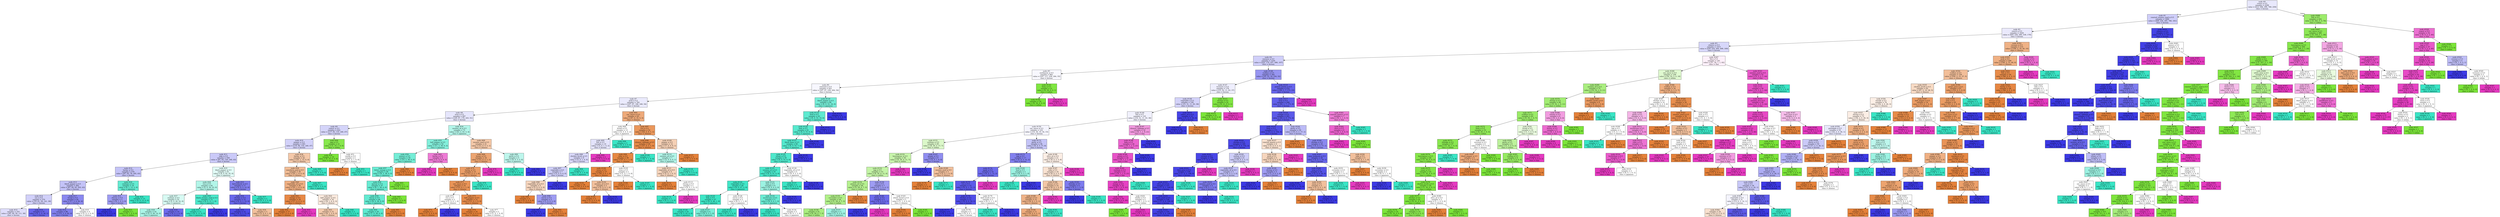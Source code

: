digraph Tree {
node [shape=box, style="filled", color="black"] ;
0 [label=<node &#35;0<br/>cumin &le; 0.5<br/>samples = 2298<br/>value = [412, 568, 290, 769, 259]<br/>class = korean>, fillcolor="#e8e8fc"] ;
1 [label=<node &#35;1<br/>roasted_sesame_seed &le; 0.5<br/>samples = 1866<br/>value = [408, 226, 285, 766, 181]<br/>class = korean>, fillcolor="#cfcef9"] ;
0 -> 1 [labeldistance=2.5, labelangle=45, headlabel="True"] ;
2 [label=<node &#35;2<br/>starch &le; 0.5<br/>samples = 1629<br/>value = [405, 226, 280, 539, 179]<br/>class = korean>, fillcolor="#eae9fc"] ;
1 -> 2 ;
3 [label=<node &#35;3<br/>cilantro &le; 0.5<br/>samples = 1415<br/>value = [259, 224, 264, 499, 169]<br/>class = korean>, fillcolor="#d7d7fa"] ;
2 -> 3 ;
4 [label=<node &#35;4<br/>cayenne &le; 0.5<br/>samples = 1254<br/>value = [222, 170, 257, 498, 107]<br/>class = korean>, fillcolor="#d0cff9"] ;
3 -> 4 ;
5 [label=<node &#35;5<br/>cardamom &le; 0.5<br/>samples = 862<br/>value = [187, 117, 239, 264, 55]<br/>class = korean>, fillcolor="#f7f7fe"] ;
4 -> 5 ;
6 [label=<node &#35;6<br/>seaweed &le; 0.5<br/>samples = 831<br/>value = [187, 87, 239, 264, 54]<br/>class = korean>, fillcolor="#f7f7fe"] ;
5 -> 6 ;
7 [label=<node &#35;7<br/>pork &le; 0.5<br/>samples = 762<br/>value = [187, 87, 186, 248, 54]<br/>class = korean>, fillcolor="#eaeafc"] ;
6 -> 7 ;
8 [label=<node &#35;8<br/>wine &le; 0.5<br/>samples = 697<br/>value = [140, 87, 176, 243, 51]<br/>class = korean>, fillcolor="#e6e6fc"] ;
7 -> 8 ;
9 [label=<node &#35;9<br/>yogurt &le; 0.5<br/>samples = 622<br/>value = [117, 85, 133, 240, 47]<br/>class = korean>, fillcolor="#d4d4f9"] ;
8 -> 9 ;
10 [label=<node &#35;10<br/>pepper &le; 0.5<br/>samples = 601<br/>value = [116, 66, 132, 240, 47]<br/>class = korean>, fillcolor="#d2d1f9"] ;
9 -> 10 ;
11 [label=<node &#35;11<br/>sake &le; 0.5<br/>samples = 559<br/>value = [91, 65, 120, 240, 43]<br/>class = korean>, fillcolor="#cac9f8"] ;
10 -> 11 ;
12 [label=<node &#35;12<br/>barley &le; 0.5<br/>samples = 478<br/>value = [87, 65, 78, 205, 43]<br/>class = korean>, fillcolor="#c4c3f7"] ;
11 -> 12 ;
13 [label=<node &#35;13<br/>black_pepper &le; 0.5<br/>samples = 462<br/>value = [87, 64, 65, 203, 43]<br/>class = korean>, fillcolor="#c3c2f7"] ;
12 -> 13 ;
14 [label=<node &#35;14<br/>nut &le; 0.5<br/>samples = 370<br/>value = [70, 61, 59, 141, 39]<br/>class = korean>, fillcolor="#d1d0f9"] ;
13 -> 14 ;
15 [label=<node &#35;15<br/>samples = 333<br/>value = [65, 60, 59, 111, 38]<br/>class = korean>, fillcolor="#deddfb"] ;
14 -> 15 ;
16 [label=<node &#35;16<br/>samples = 37<br/>value = [5, 1, 0, 30, 1]<br/>class = korean>, fillcolor="#6764eb"] ;
14 -> 16 ;
17 [label=<node &#35;17<br/>bread &le; 0.5<br/>samples = 92<br/>value = [17, 3, 6, 62, 4]<br/>class = korean>, fillcolor="#8a88ef"] ;
13 -> 17 ;
18 [label=<node &#35;18<br/>samples = 88<br/>value = [15, 3, 4, 62, 4]<br/>class = korean>, fillcolor="#8180ee"] ;
17 -> 18 ;
19 [label=<node &#35;19<br/>samples = 4<br/>value = [2, 0, 2, 0, 0]<br/>class = chinese>, fillcolor="#ffffff"] ;
17 -> 19 ;
20 [label=<node &#35;20<br/>soybean &le; 0.5<br/>samples = 16<br/>value = [0, 1, 13, 2, 0]<br/>class = japanese>, fillcolor="#63ebd1"] ;
12 -> 20 ;
21 [label=<node &#35;21<br/>chicory &le; 0.5<br/>samples = 3<br/>value = [0, 1, 0, 2, 0]<br/>class = korean>, fillcolor="#9e9cf2"] ;
20 -> 21 ;
22 [label=<node &#35;22<br/>samples = 2<br/>value = [0, 0, 0, 2, 0]<br/>class = korean>, fillcolor="#3c39e5"] ;
21 -> 22 ;
23 [label=<node &#35;23<br/>samples = 1<br/>value = [0, 1, 0, 0, 0]<br/>class = indian>, fillcolor="#7be539"] ;
21 -> 23 ;
24 [label=<node &#35;24<br/>samples = 13<br/>value = [0, 0, 13, 0, 0]<br/>class = japanese>, fillcolor="#39e5c5"] ;
20 -> 24 ;
25 [label=<node &#35;25<br/>black_pepper &le; 0.5<br/>samples = 81<br/>value = [4, 0, 42, 35, 0]<br/>class = japanese>, fillcolor="#e1fbf6"] ;
11 -> 25 ;
26 [label=<node &#35;26<br/>rice &le; 0.5<br/>samples = 64<br/>value = [2, 0, 39, 23, 0]<br/>class = japanese>, fillcolor="#b2f5e8"] ;
25 -> 26 ;
27 [label=<node &#35;27<br/>soybean &le; 0.5<br/>samples = 52<br/>value = [2, 0, 28, 22, 0]<br/>class = japanese>, fillcolor="#d7faf3"] ;
26 -> 27 ;
28 [label=<node &#35;28<br/>samples = 42<br/>value = [2, 0, 26, 14, 0]<br/>class = japanese>, fillcolor="#aaf4e6"] ;
27 -> 28 ;
29 [label=<node &#35;29<br/>samples = 10<br/>value = [0, 0, 2, 8, 0]<br/>class = korean>, fillcolor="#6d6aec"] ;
27 -> 29 ;
30 [label=<node &#35;30<br/>black_sesame_seed &le; 0.5<br/>samples = 12<br/>value = [0, 0, 11, 1, 0]<br/>class = japanese>, fillcolor="#4be7ca"] ;
26 -> 30 ;
31 [label=<node &#35;31<br/>samples = 11<br/>value = [0, 0, 11, 0, 0]<br/>class = japanese>, fillcolor="#39e5c5"] ;
30 -> 31 ;
32 [label=<node &#35;32<br/>samples = 1<br/>value = [0, 0, 0, 1, 0]<br/>class = korean>, fillcolor="#3c39e5"] ;
30 -> 32 ;
33 [label=<node &#35;33<br/>katsuobushi &le; 0.5<br/>samples = 17<br/>value = [2, 0, 3, 12, 0]<br/>class = korean>, fillcolor="#8280ee"] ;
25 -> 33 ;
34 [label=<node &#35;34<br/>chicken &le; 0.5<br/>samples = 15<br/>value = [2, 0, 1, 12, 0]<br/>class = korean>, fillcolor="#6967eb"] ;
33 -> 34 ;
35 [label=<node &#35;35<br/>samples = 12<br/>value = [0, 0, 1, 11, 0]<br/>class = korean>, fillcolor="#4e4be7"] ;
34 -> 35 ;
36 [label=<node &#35;36<br/>samples = 3<br/>value = [2, 0, 0, 1, 0]<br/>class = chinese>, fillcolor="#f2c09c"] ;
34 -> 36 ;
37 [label=<node &#35;37<br/>samples = 2<br/>value = [0, 0, 2, 0, 0]<br/>class = japanese>, fillcolor="#39e5c5"] ;
33 -> 37 ;
38 [label=<node &#35;38<br/>barley &le; 0.5<br/>samples = 42<br/>value = [25, 1, 12, 0, 4]<br/>class = chinese>, fillcolor="#f4c8a9"] ;
10 -> 38 ;
39 [label=<node &#35;39<br/>mandarin_peel &le; 0.5<br/>samples = 39<br/>value = [25, 1, 9, 0, 4]<br/>class = chinese>, fillcolor="#f1bc95"] ;
38 -> 39 ;
40 [label=<node &#35;40<br/>vegetable_oil &le; 0.5<br/>samples = 36<br/>value = [25, 1, 6, 0, 4]<br/>class = chinese>, fillcolor="#efaf82"] ;
39 -> 40 ;
41 [label=<node &#35;41<br/>mango &le; 0.5<br/>samples = 18<br/>value = [17, 0, 0, 0, 1]<br/>class = chinese>, fillcolor="#e78845"] ;
40 -> 41 ;
42 [label=<node &#35;42<br/>samples = 17<br/>value = [17, 0, 0, 0, 0]<br/>class = chinese>, fillcolor="#e58139"] ;
41 -> 42 ;
43 [label=<node &#35;43<br/>samples = 1<br/>value = [0, 0, 0, 0, 1]<br/>class = thai>, fillcolor="#e539c0"] ;
41 -> 43 ;
44 [label=<node &#35;44<br/>bell_pepper &le; 0.5<br/>samples = 18<br/>value = [8, 1, 6, 0, 3]<br/>class = chinese>, fillcolor="#fbeade"] ;
40 -> 44 ;
45 [label=<node &#35;45<br/>samples = 15<br/>value = [8, 1, 3, 0, 3]<br/>class = chinese>, fillcolor="#f4caac"] ;
44 -> 45 ;
46 [label=<node &#35;46<br/>samples = 3<br/>value = [0, 0, 3, 0, 0]<br/>class = japanese>, fillcolor="#39e5c5"] ;
44 -> 46 ;
47 [label=<node &#35;47<br/>samples = 3<br/>value = [0, 0, 3, 0, 0]<br/>class = japanese>, fillcolor="#39e5c5"] ;
39 -> 47 ;
48 [label=<node &#35;48<br/>samples = 3<br/>value = [0, 0, 3, 0, 0]<br/>class = japanese>, fillcolor="#39e5c5"] ;
38 -> 48 ;
49 [label=<node &#35;49<br/>egg &le; 0.5<br/>samples = 21<br/>value = [1, 19, 1, 0, 0]<br/>class = indian>, fillcolor="#88e84d"] ;
9 -> 49 ;
50 [label=<node &#35;50<br/>samples = 19<br/>value = [0, 19, 0, 0, 0]<br/>class = indian>, fillcolor="#7be539"] ;
49 -> 50 ;
51 [label=<node &#35;51<br/>vanilla &le; 0.5<br/>samples = 2<br/>value = [1, 0, 1, 0, 0]<br/>class = chinese>, fillcolor="#ffffff"] ;
49 -> 51 ;
52 [label=<node &#35;52<br/>samples = 1<br/>value = [1, 0, 0, 0, 0]<br/>class = chinese>, fillcolor="#e58139"] ;
51 -> 52 ;
53 [label=<node &#35;53<br/>samples = 1<br/>value = [0, 0, 1, 0, 0]<br/>class = japanese>, fillcolor="#39e5c5"] ;
51 -> 53 ;
54 [label=<node &#35;54<br/>sesame_oil &le; 0.5<br/>samples = 75<br/>value = [23, 2, 43, 3, 4]<br/>class = japanese>, fillcolor="#b3f5e9"] ;
8 -> 54 ;
55 [label=<node &#35;55<br/>bell_pepper &le; 0.5<br/>samples = 54<br/>value = [11, 2, 38, 0, 3]<br/>class = japanese>, fillcolor="#83efdb"] ;
54 -> 55 ;
56 [label=<node &#35;56<br/>peanut &le; 0.5<br/>samples = 50<br/>value = [10, 2, 38, 0, 0]<br/>class = japanese>, fillcolor="#74edd6"] ;
55 -> 56 ;
57 [label=<node &#35;57<br/>bitter_orange &le; 0.5<br/>samples = 48<br/>value = [8, 2, 38, 0, 0]<br/>class = japanese>, fillcolor="#6aecd4"] ;
56 -> 57 ;
58 [label=<node &#35;58<br/>apricot &le; 0.5<br/>samples = 47<br/>value = [8, 1, 38, 0, 0]<br/>class = japanese>, fillcolor="#67ebd2"] ;
57 -> 58 ;
59 [label=<node &#35;59<br/>bacon &le; 0.5<br/>samples = 46<br/>value = [8, 0, 38, 0, 0]<br/>class = japanese>, fillcolor="#63ead1"] ;
58 -> 59 ;
60 [label=<node &#35;60<br/>samples = 45<br/>value = [7, 0, 38, 0, 0]<br/>class = japanese>, fillcolor="#5dead0"] ;
59 -> 60 ;
61 [label=<node &#35;61<br/>samples = 1<br/>value = [1, 0, 0, 0, 0]<br/>class = chinese>, fillcolor="#e58139"] ;
59 -> 61 ;
62 [label=<node &#35;62<br/>samples = 1<br/>value = [0, 1, 0, 0, 0]<br/>class = indian>, fillcolor="#7be539"] ;
58 -> 62 ;
63 [label=<node &#35;63<br/>samples = 1<br/>value = [0, 1, 0, 0, 0]<br/>class = indian>, fillcolor="#7be539"] ;
57 -> 63 ;
64 [label=<node &#35;64<br/>samples = 2<br/>value = [2, 0, 0, 0, 0]<br/>class = chinese>, fillcolor="#e58139"] ;
56 -> 64 ;
65 [label=<node &#35;65<br/>barley &le; 0.5<br/>samples = 4<br/>value = [1, 0, 0, 0, 3]<br/>class = thai>, fillcolor="#ee7bd5"] ;
55 -> 65 ;
66 [label=<node &#35;66<br/>samples = 3<br/>value = [0, 0, 0, 0, 3]<br/>class = thai>, fillcolor="#e539c0"] ;
65 -> 66 ;
67 [label=<node &#35;67<br/>samples = 1<br/>value = [1, 0, 0, 0, 0]<br/>class = chinese>, fillcolor="#e58139"] ;
65 -> 67 ;
68 [label=<node &#35;68<br/>sesame_seed &le; 0.5<br/>samples = 21<br/>value = [12, 0, 5, 3, 1]<br/>class = chinese>, fillcolor="#f4c8a8"] ;
54 -> 68 ;
69 [label=<node &#35;69<br/>honey &le; 0.5<br/>samples = 16<br/>value = [12, 0, 2, 1, 1]<br/>class = chinese>, fillcolor="#eca572"] ;
68 -> 69 ;
70 [label=<node &#35;70<br/>barley &le; 0.5<br/>samples = 15<br/>value = [12, 0, 2, 1, 0]<br/>class = chinese>, fillcolor="#eb9e67"] ;
69 -> 70 ;
71 [label=<node &#35;71<br/>soy_sauce &le; 0.5<br/>samples = 14<br/>value = [12, 0, 1, 1, 0]<br/>class = chinese>, fillcolor="#e99457"] ;
70 -> 71 ;
72 [label=<node &#35;72<br/>rice &le; 0.5<br/>samples = 2<br/>value = [1, 0, 0, 1, 0]<br/>class = chinese>, fillcolor="#ffffff"] ;
71 -> 72 ;
73 [label=<node &#35;73<br/>samples = 1<br/>value = [1, 0, 0, 0, 0]<br/>class = chinese>, fillcolor="#e58139"] ;
72 -> 73 ;
74 [label=<node &#35;74<br/>samples = 1<br/>value = [0, 0, 0, 1, 0]<br/>class = korean>, fillcolor="#3c39e5"] ;
72 -> 74 ;
75 [label=<node &#35;75<br/>bell_pepper &le; 0.5<br/>samples = 12<br/>value = [11, 0, 1, 0, 0]<br/>class = chinese>, fillcolor="#e78c4b"] ;
71 -> 75 ;
76 [label=<node &#35;76<br/>samples = 10<br/>value = [10, 0, 0, 0, 0]<br/>class = chinese>, fillcolor="#e58139"] ;
75 -> 76 ;
77 [label=<node &#35;77<br/>samples = 2<br/>value = [1, 0, 1, 0, 0]<br/>class = chinese>, fillcolor="#ffffff"] ;
75 -> 77 ;
78 [label=<node &#35;78<br/>samples = 1<br/>value = [0, 0, 1, 0, 0]<br/>class = japanese>, fillcolor="#39e5c5"] ;
70 -> 78 ;
79 [label=<node &#35;79<br/>samples = 1<br/>value = [0, 0, 0, 0, 1]<br/>class = thai>, fillcolor="#e539c0"] ;
69 -> 79 ;
80 [label=<node &#35;80<br/>garlic &le; 0.5<br/>samples = 5<br/>value = [0, 0, 3, 2, 0]<br/>class = japanese>, fillcolor="#bdf6ec"] ;
68 -> 80 ;
81 [label=<node &#35;81<br/>samples = 3<br/>value = [0, 0, 3, 0, 0]<br/>class = japanese>, fillcolor="#39e5c5"] ;
80 -> 81 ;
82 [label=<node &#35;82<br/>samples = 2<br/>value = [0, 0, 0, 2, 0]<br/>class = korean>, fillcolor="#3c39e5"] ;
80 -> 82 ;
83 [label=<node &#35;83<br/>soy_sauce &le; 0.5<br/>samples = 65<br/>value = [47, 0, 10, 5, 3]<br/>class = chinese>, fillcolor="#eeaa7a"] ;
7 -> 83 ;
84 [label=<node &#35;84<br/>bread &le; 0.5<br/>samples = 13<br/>value = [3, 0, 4, 4, 2]<br/>class = japanese>, fillcolor="#ffffff"] ;
83 -> 84 ;
85 [label=<node &#35;85<br/>fish &le; 0.5<br/>samples = 10<br/>value = [3, 0, 1, 4, 2]<br/>class = korean>, fillcolor="#e3e3fb"] ;
84 -> 85 ;
86 [label=<node &#35;86<br/>chicken_broth &le; 0.5<br/>samples = 8<br/>value = [3, 0, 1, 4, 0]<br/>class = korean>, fillcolor="#d8d7fa"] ;
85 -> 86 ;
87 [label=<node &#35;87<br/>vegetable &le; 0.5<br/>samples = 7<br/>value = [3, 0, 0, 4, 0]<br/>class = korean>, fillcolor="#cecef8"] ;
86 -> 87 ;
88 [label=<node &#35;88<br/>vegetable_oil &le; 0.5<br/>samples = 5<br/>value = [3, 0, 0, 2, 0]<br/>class = chinese>, fillcolor="#f6d5bd"] ;
87 -> 88 ;
89 [label=<node &#35;89<br/>samples = 2<br/>value = [2, 0, 0, 0, 0]<br/>class = chinese>, fillcolor="#e58139"] ;
88 -> 89 ;
90 [label=<node &#35;90<br/>carrot &le; 0.5<br/>samples = 3<br/>value = [1, 0, 0, 2, 0]<br/>class = korean>, fillcolor="#9e9cf2"] ;
88 -> 90 ;
91 [label=<node &#35;91<br/>samples = 2<br/>value = [0, 0, 0, 2, 0]<br/>class = korean>, fillcolor="#3c39e5"] ;
90 -> 91 ;
92 [label=<node &#35;92<br/>samples = 1<br/>value = [1, 0, 0, 0, 0]<br/>class = chinese>, fillcolor="#e58139"] ;
90 -> 92 ;
93 [label=<node &#35;93<br/>samples = 2<br/>value = [0, 0, 0, 2, 0]<br/>class = korean>, fillcolor="#3c39e5"] ;
87 -> 93 ;
94 [label=<node &#35;94<br/>samples = 1<br/>value = [0, 0, 1, 0, 0]<br/>class = japanese>, fillcolor="#39e5c5"] ;
86 -> 94 ;
95 [label=<node &#35;95<br/>samples = 2<br/>value = [0, 0, 0, 0, 2]<br/>class = thai>, fillcolor="#e539c0"] ;
85 -> 95 ;
96 [label=<node &#35;96<br/>samples = 3<br/>value = [0, 0, 3, 0, 0]<br/>class = japanese>, fillcolor="#39e5c5"] ;
84 -> 96 ;
97 [label=<node &#35;97<br/>rice &le; 0.5<br/>samples = 52<br/>value = [44, 0, 6, 1, 1]<br/>class = chinese>, fillcolor="#ea975b"] ;
83 -> 97 ;
98 [label=<node &#35;98<br/>chinese_cabbage &le; 0.5<br/>samples = 40<br/>value = [37, 0, 2, 1, 0]<br/>class = chinese>, fillcolor="#e78b49"] ;
97 -> 98 ;
99 [label=<node &#35;99<br/>cider &le; 0.5<br/>samples = 39<br/>value = [37, 0, 1, 1, 0]<br/>class = chinese>, fillcolor="#e68843"] ;
98 -> 99 ;
100 [label=<node &#35;100<br/>onion &le; 0.5<br/>samples = 37<br/>value = [36, 0, 0, 1, 0]<br/>class = chinese>, fillcolor="#e6843e"] ;
99 -> 100 ;
101 [label=<node &#35;101<br/>samples = 34<br/>value = [34, 0, 0, 0, 0]<br/>class = chinese>, fillcolor="#e58139"] ;
100 -> 101 ;
102 [label=<node &#35;102<br/>sesame_oil &le; 0.5<br/>samples = 3<br/>value = [2, 0, 0, 1, 0]<br/>class = chinese>, fillcolor="#f2c09c"] ;
100 -> 102 ;
103 [label=<node &#35;103<br/>samples = 2<br/>value = [2, 0, 0, 0, 0]<br/>class = chinese>, fillcolor="#e58139"] ;
102 -> 103 ;
104 [label=<node &#35;104<br/>samples = 1<br/>value = [0, 0, 0, 1, 0]<br/>class = korean>, fillcolor="#3c39e5"] ;
102 -> 104 ;
105 [label=<node &#35;105<br/>wine &le; 0.5<br/>samples = 2<br/>value = [1, 0, 1, 0, 0]<br/>class = chinese>, fillcolor="#ffffff"] ;
99 -> 105 ;
106 [label=<node &#35;106<br/>samples = 1<br/>value = [1, 0, 0, 0, 0]<br/>class = chinese>, fillcolor="#e58139"] ;
105 -> 106 ;
107 [label=<node &#35;107<br/>samples = 1<br/>value = [0, 0, 1, 0, 0]<br/>class = japanese>, fillcolor="#39e5c5"] ;
105 -> 107 ;
108 [label=<node &#35;108<br/>samples = 1<br/>value = [0, 0, 1, 0, 0]<br/>class = japanese>, fillcolor="#39e5c5"] ;
98 -> 108 ;
109 [label=<node &#35;109<br/>pepper &le; 0.5<br/>samples = 12<br/>value = [7, 0, 4, 0, 1]<br/>class = chinese>, fillcolor="#f5d0b5"] ;
97 -> 109 ;
110 [label=<node &#35;110<br/>sesame_oil &le; 0.5<br/>samples = 7<br/>value = [2, 0, 4, 0, 1]<br/>class = japanese>, fillcolor="#b0f5e8"] ;
109 -> 110 ;
111 [label=<node &#35;111<br/>vegetable_oil &le; 0.5<br/>samples = 4<br/>value = [2, 0, 1, 0, 1]<br/>class = chinese>, fillcolor="#f6d5bd"] ;
110 -> 111 ;
112 [label=<node &#35;112<br/>samples = 2<br/>value = [2, 0, 0, 0, 0]<br/>class = chinese>, fillcolor="#e58139"] ;
111 -> 112 ;
113 [label=<node &#35;113<br/>shrimp &le; 0.5<br/>samples = 2<br/>value = [0, 0, 1, 0, 1]<br/>class = japanese>, fillcolor="#ffffff"] ;
111 -> 113 ;
114 [label=<node &#35;114<br/>samples = 1<br/>value = [0, 0, 1, 0, 0]<br/>class = japanese>, fillcolor="#39e5c5"] ;
113 -> 114 ;
115 [label=<node &#35;115<br/>samples = 1<br/>value = [0, 0, 0, 0, 1]<br/>class = thai>, fillcolor="#e539c0"] ;
113 -> 115 ;
116 [label=<node &#35;116<br/>samples = 3<br/>value = [0, 0, 3, 0, 0]<br/>class = japanese>, fillcolor="#39e5c5"] ;
110 -> 116 ;
117 [label=<node &#35;117<br/>samples = 5<br/>value = [5, 0, 0, 0, 0]<br/>class = chinese>, fillcolor="#e58139"] ;
109 -> 117 ;
118 [label=<node &#35;118<br/>black_pepper &le; 0.5<br/>samples = 69<br/>value = [0, 0, 53, 16, 0]<br/>class = japanese>, fillcolor="#75edd7"] ;
6 -> 118 ;
119 [label=<node &#35;119<br/>beef &le; 0.5<br/>samples = 63<br/>value = [0, 0, 53, 10, 0]<br/>class = japanese>, fillcolor="#5eead0"] ;
118 -> 119 ;
120 [label=<node &#35;120<br/>ham &le; 0.5<br/>samples = 61<br/>value = [0, 0, 53, 8, 0]<br/>class = japanese>, fillcolor="#57e9ce"] ;
119 -> 120 ;
121 [label=<node &#35;121<br/>black_bean &le; 0.5<br/>samples = 60<br/>value = [0, 0, 53, 7, 0]<br/>class = japanese>, fillcolor="#53e8cd"] ;
120 -> 121 ;
122 [label=<node &#35;122<br/>wheat &le; 0.5<br/>samples = 59<br/>value = [0, 0, 53, 6, 0]<br/>class = japanese>, fillcolor="#4fe8cc"] ;
121 -> 122 ;
123 [label=<node &#35;123<br/>sesame_oil &le; 0.5<br/>samples = 55<br/>value = [0, 0, 51, 4, 0]<br/>class = japanese>, fillcolor="#49e7ca"] ;
122 -> 123 ;
124 [label=<node &#35;124<br/>vegetable &le; 0.5<br/>samples = 49<br/>value = [0, 0, 47, 2, 0]<br/>class = japanese>, fillcolor="#41e6c7"] ;
123 -> 124 ;
125 [label=<node &#35;125<br/>kelp &le; 0.5<br/>samples = 47<br/>value = [0, 0, 46, 1, 0]<br/>class = japanese>, fillcolor="#3de6c6"] ;
124 -> 125 ;
126 [label=<node &#35;126<br/>samples = 43<br/>value = [0, 0, 43, 0, 0]<br/>class = japanese>, fillcolor="#39e5c5"] ;
125 -> 126 ;
127 [label=<node &#35;127<br/>samples = 4<br/>value = [0, 0, 3, 1, 0]<br/>class = japanese>, fillcolor="#7beed8"] ;
125 -> 127 ;
128 [label=<node &#35;128<br/>carrot &le; 0.5<br/>samples = 2<br/>value = [0, 0, 1, 1, 0]<br/>class = japanese>, fillcolor="#ffffff"] ;
124 -> 128 ;
129 [label=<node &#35;129<br/>samples = 1<br/>value = [0, 0, 1, 0, 0]<br/>class = japanese>, fillcolor="#39e5c5"] ;
128 -> 129 ;
130 [label=<node &#35;130<br/>samples = 1<br/>value = [0, 0, 0, 1, 0]<br/>class = korean>, fillcolor="#3c39e5"] ;
128 -> 130 ;
131 [label=<node &#35;131<br/>clam &le; 0.5<br/>samples = 6<br/>value = [0, 0, 4, 2, 0]<br/>class = japanese>, fillcolor="#9cf2e2"] ;
123 -> 131 ;
132 [label=<node &#35;132<br/>mushroom &le; 0.5<br/>samples = 5<br/>value = [0, 0, 4, 1, 0]<br/>class = japanese>, fillcolor="#6aecd4"] ;
131 -> 132 ;
133 [label=<node &#35;133<br/>samples = 3<br/>value = [0, 0, 3, 0, 0]<br/>class = japanese>, fillcolor="#39e5c5"] ;
132 -> 133 ;
134 [label=<node &#35;134<br/>samples = 2<br/>value = [0, 0, 1, 1, 0]<br/>class = japanese>, fillcolor="#ffffff"] ;
132 -> 134 ;
135 [label=<node &#35;135<br/>samples = 1<br/>value = [0, 0, 0, 1, 0]<br/>class = korean>, fillcolor="#3c39e5"] ;
131 -> 135 ;
136 [label=<node &#35;136<br/>vegetable_oil &le; 0.5<br/>samples = 4<br/>value = [0, 0, 2, 2, 0]<br/>class = japanese>, fillcolor="#ffffff"] ;
122 -> 136 ;
137 [label=<node &#35;137<br/>samples = 2<br/>value = [0, 0, 2, 0, 0]<br/>class = japanese>, fillcolor="#39e5c5"] ;
136 -> 137 ;
138 [label=<node &#35;138<br/>samples = 2<br/>value = [0, 0, 0, 2, 0]<br/>class = korean>, fillcolor="#3c39e5"] ;
136 -> 138 ;
139 [label=<node &#35;139<br/>samples = 1<br/>value = [0, 0, 0, 1, 0]<br/>class = korean>, fillcolor="#3c39e5"] ;
121 -> 139 ;
140 [label=<node &#35;140<br/>samples = 1<br/>value = [0, 0, 0, 1, 0]<br/>class = korean>, fillcolor="#3c39e5"] ;
120 -> 140 ;
141 [label=<node &#35;141<br/>samples = 2<br/>value = [0, 0, 0, 2, 0]<br/>class = korean>, fillcolor="#3c39e5"] ;
119 -> 141 ;
142 [label=<node &#35;142<br/>samples = 6<br/>value = [0, 0, 0, 6, 0]<br/>class = korean>, fillcolor="#3c39e5"] ;
118 -> 142 ;
143 [label=<node &#35;143<br/>bean &le; 0.5<br/>samples = 31<br/>value = [0, 30, 0, 0, 1]<br/>class = indian>, fillcolor="#7fe640"] ;
5 -> 143 ;
144 [label=<node &#35;144<br/>samples = 30<br/>value = [0, 30, 0, 0, 0]<br/>class = indian>, fillcolor="#7be539"] ;
143 -> 144 ;
145 [label=<node &#35;145<br/>samples = 1<br/>value = [0, 0, 0, 0, 1]<br/>class = thai>, fillcolor="#e539c0"] ;
143 -> 145 ;
146 [label=<node &#35;146<br/>scallion &le; 0.5<br/>samples = 392<br/>value = [35, 53, 18, 234, 52]<br/>class = korean>, fillcolor="#9795f1"] ;
4 -> 146 ;
147 [label=<node &#35;147<br/>turmeric &le; 0.5<br/>samples = 178<br/>value = [15, 52, 11, 63, 37]<br/>class = korean>, fillcolor="#eeeefd"] ;
146 -> 147 ;
148 [label=<node &#35;148<br/>vegetable &le; 0.5<br/>samples = 156<br/>value = [15, 31, 11, 63, 36]<br/>class = korean>, fillcolor="#d3d2f9"] ;
147 -> 148 ;
149 [label=<node &#35;149<br/>fish &le; 0.5<br/>samples = 135<br/>value = [14, 31, 11, 43, 36]<br/>class = korean>, fillcolor="#f1f1fd"] ;
148 -> 149 ;
150 [label=<node &#35;150<br/>soy_sauce &le; 0.5<br/>samples = 103<br/>value = [14, 30, 10, 34, 15]<br/>class = korean>, fillcolor="#f4f4fe"] ;
149 -> 150 ;
151 [label=<node &#35;151<br/>soybean &le; 0.5<br/>samples = 65<br/>value = [6, 30, 5, 17, 7]<br/>class = indian>, fillcolor="#dbf8c9"] ;
150 -> 151 ;
152 [label=<node &#35;152<br/>lemongrass &le; 0.5<br/>samples = 56<br/>value = [4, 30, 4, 11, 7]<br/>class = indian>, fillcolor="#c7f4ab"] ;
151 -> 152 ;
153 [label=<node &#35;153<br/>egg &le; 0.5<br/>samples = 53<br/>value = [4, 30, 4, 11, 4]<br/>class = indian>, fillcolor="#c3f3a5"] ;
152 -> 153 ;
154 [label=<node &#35;154<br/>peanut_oil &le; 0.5<br/>samples = 46<br/>value = [3, 29, 4, 7, 3]<br/>class = indian>, fillcolor="#b5f08f"] ;
153 -> 154 ;
155 [label=<node &#35;155<br/>cucumber &le; 0.5<br/>samples = 44<br/>value = [1, 29, 4, 7, 3]<br/>class = indian>, fillcolor="#b1f089"] ;
154 -> 155 ;
156 [label=<node &#35;156<br/>samples = 41<br/>value = [0, 29, 2, 7, 3]<br/>class = indian>, fillcolor="#aaee7f"] ;
155 -> 156 ;
157 [label=<node &#35;157<br/>samples = 3<br/>value = [1, 0, 2, 0, 0]<br/>class = japanese>, fillcolor="#9cf2e2"] ;
155 -> 157 ;
158 [label=<node &#35;158<br/>samples = 2<br/>value = [2, 0, 0, 0, 0]<br/>class = chinese>, fillcolor="#e58139"] ;
154 -> 158 ;
159 [label=<node &#35;159<br/>corn &le; 0.5<br/>samples = 7<br/>value = [1, 1, 0, 4, 1]<br/>class = korean>, fillcolor="#9e9cf2"] ;
153 -> 159 ;
160 [label=<node &#35;160<br/>honey &le; 0.5<br/>samples = 5<br/>value = [0, 0, 0, 4, 1]<br/>class = korean>, fillcolor="#6d6aec"] ;
159 -> 160 ;
161 [label=<node &#35;161<br/>samples = 4<br/>value = [0, 0, 0, 4, 0]<br/>class = korean>, fillcolor="#3c39e5"] ;
160 -> 161 ;
162 [label=<node &#35;162<br/>samples = 1<br/>value = [0, 0, 0, 0, 1]<br/>class = thai>, fillcolor="#e539c0"] ;
160 -> 162 ;
163 [label=<node &#35;163<br/>wheat_bread &le; 0.5<br/>samples = 2<br/>value = [1, 1, 0, 0, 0]<br/>class = chinese>, fillcolor="#ffffff"] ;
159 -> 163 ;
164 [label=<node &#35;164<br/>samples = 1<br/>value = [1, 0, 0, 0, 0]<br/>class = chinese>, fillcolor="#e58139"] ;
163 -> 164 ;
165 [label=<node &#35;165<br/>samples = 1<br/>value = [0, 1, 0, 0, 0]<br/>class = indian>, fillcolor="#7be539"] ;
163 -> 165 ;
166 [label=<node &#35;166<br/>samples = 3<br/>value = [0, 0, 0, 0, 3]<br/>class = thai>, fillcolor="#e539c0"] ;
152 -> 166 ;
167 [label=<node &#35;167<br/>ginger &le; 0.5<br/>samples = 9<br/>value = [2, 0, 1, 6, 0]<br/>class = korean>, fillcolor="#908ef0"] ;
151 -> 167 ;
168 [label=<node &#35;168<br/>samples = 6<br/>value = [0, 0, 0, 6, 0]<br/>class = korean>, fillcolor="#3c39e5"] ;
167 -> 168 ;
169 [label=<node &#35;169<br/>sesame_seed &le; 0.5<br/>samples = 3<br/>value = [2, 0, 1, 0, 0]<br/>class = chinese>, fillcolor="#f2c09c"] ;
167 -> 169 ;
170 [label=<node &#35;170<br/>samples = 2<br/>value = [2, 0, 0, 0, 0]<br/>class = chinese>, fillcolor="#e58139"] ;
169 -> 170 ;
171 [label=<node &#35;171<br/>samples = 1<br/>value = [0, 0, 1, 0, 0]<br/>class = japanese>, fillcolor="#39e5c5"] ;
169 -> 171 ;
172 [label=<node &#35;172<br/>garlic &le; 0.5<br/>samples = 38<br/>value = [8, 0, 5, 17, 8]<br/>class = korean>, fillcolor="#c4c4f7"] ;
150 -> 172 ;
173 [label=<node &#35;173<br/>egg &le; 0.5<br/>samples = 17<br/>value = [0, 0, 3, 12, 2]<br/>class = korean>, fillcolor="#8280ee"] ;
172 -> 173 ;
174 [label=<node &#35;174<br/>apple &le; 0.5<br/>samples = 14<br/>value = [0, 0, 1, 11, 2]<br/>class = korean>, fillcolor="#6d6bec"] ;
173 -> 174 ;
175 [label=<node &#35;175<br/>rice &le; 0.5<br/>samples = 13<br/>value = [0, 0, 1, 11, 1]<br/>class = korean>, fillcolor="#5d5ae9"] ;
174 -> 175 ;
176 [label=<node &#35;176<br/>chicken &le; 0.5<br/>samples = 11<br/>value = [0, 0, 0, 10, 1]<br/>class = korean>, fillcolor="#504de8"] ;
175 -> 176 ;
177 [label=<node &#35;177<br/>samples = 9<br/>value = [0, 0, 0, 9, 0]<br/>class = korean>, fillcolor="#3c39e5"] ;
176 -> 177 ;
178 [label=<node &#35;178<br/>samples = 2<br/>value = [0, 0, 0, 1, 1]<br/>class = korean>, fillcolor="#ffffff"] ;
176 -> 178 ;
179 [label=<node &#35;179<br/>beef_broth &le; 0.5<br/>samples = 2<br/>value = [0, 0, 1, 1, 0]<br/>class = japanese>, fillcolor="#ffffff"] ;
175 -> 179 ;
180 [label=<node &#35;180<br/>samples = 1<br/>value = [0, 0, 1, 0, 0]<br/>class = japanese>, fillcolor="#39e5c5"] ;
179 -> 180 ;
181 [label=<node &#35;181<br/>samples = 1<br/>value = [0, 0, 0, 1, 0]<br/>class = korean>, fillcolor="#3c39e5"] ;
179 -> 181 ;
182 [label=<node &#35;182<br/>samples = 1<br/>value = [0, 0, 0, 0, 1]<br/>class = thai>, fillcolor="#e539c0"] ;
174 -> 182 ;
183 [label=<node &#35;183<br/>beef &le; 0.5<br/>samples = 3<br/>value = [0, 0, 2, 1, 0]<br/>class = japanese>, fillcolor="#9cf2e2"] ;
173 -> 183 ;
184 [label=<node &#35;184<br/>samples = 2<br/>value = [0, 0, 2, 0, 0]<br/>class = japanese>, fillcolor="#39e5c5"] ;
183 -> 184 ;
185 [label=<node &#35;185<br/>samples = 1<br/>value = [0, 0, 0, 1, 0]<br/>class = korean>, fillcolor="#3c39e5"] ;
183 -> 185 ;
186 [label=<node &#35;186<br/>olive_oil &le; 0.5<br/>samples = 21<br/>value = [8, 0, 2, 5, 6]<br/>class = chinese>, fillcolor="#fceee5"] ;
172 -> 186 ;
187 [label=<node &#35;187<br/>sake &le; 0.5<br/>samples = 18<br/>value = [8, 0, 2, 5, 3]<br/>class = chinese>, fillcolor="#f9e2d1"] ;
186 -> 187 ;
188 [label=<node &#35;188<br/>peanut &le; 0.5<br/>samples = 14<br/>value = [8, 0, 1, 2, 3]<br/>class = chinese>, fillcolor="#f3c6a5"] ;
187 -> 188 ;
189 [label=<node &#35;189<br/>cabbage &le; 0.5<br/>samples = 12<br/>value = [8, 0, 1, 2, 1]<br/>class = chinese>, fillcolor="#efb388"] ;
188 -> 189 ;
190 [label=<node &#35;190<br/>samples = 11<br/>value = [8, 0, 0, 2, 1]<br/>class = chinese>, fillcolor="#eeab7b"] ;
189 -> 190 ;
191 [label=<node &#35;191<br/>samples = 1<br/>value = [0, 0, 1, 0, 0]<br/>class = japanese>, fillcolor="#39e5c5"] ;
189 -> 191 ;
192 [label=<node &#35;192<br/>samples = 2<br/>value = [0, 0, 0, 0, 2]<br/>class = thai>, fillcolor="#e539c0"] ;
188 -> 192 ;
193 [label=<node &#35;193<br/>shiitake &le; 0.5<br/>samples = 4<br/>value = [0, 0, 1, 3, 0]<br/>class = korean>, fillcolor="#7d7bee"] ;
187 -> 193 ;
194 [label=<node &#35;194<br/>samples = 3<br/>value = [0, 0, 0, 3, 0]<br/>class = korean>, fillcolor="#3c39e5"] ;
193 -> 194 ;
195 [label=<node &#35;195<br/>samples = 1<br/>value = [0, 0, 1, 0, 0]<br/>class = japanese>, fillcolor="#39e5c5"] ;
193 -> 195 ;
196 [label=<node &#35;196<br/>samples = 3<br/>value = [0, 0, 0, 0, 3]<br/>class = thai>, fillcolor="#e539c0"] ;
186 -> 196 ;
197 [label=<node &#35;197<br/>chinese_cabbage &le; 0.5<br/>samples = 32<br/>value = [0, 1, 1, 9, 21]<br/>class = thai>, fillcolor="#f198de"] ;
149 -> 197 ;
198 [label=<node &#35;198<br/>kelp &le; 0.5<br/>samples = 26<br/>value = [0, 1, 1, 3, 21]<br/>class = thai>, fillcolor="#eb64ce"] ;
197 -> 198 ;
199 [label=<node &#35;199<br/>potato &le; 0.5<br/>samples = 24<br/>value = [0, 1, 1, 1, 21]<br/>class = thai>, fillcolor="#e853c8"] ;
198 -> 199 ;
200 [label=<node &#35;200<br/>soybean &le; 0.5<br/>samples = 23<br/>value = [0, 1, 1, 0, 21]<br/>class = thai>, fillcolor="#e74bc6"] ;
199 -> 200 ;
201 [label=<node &#35;201<br/>mango &le; 0.5<br/>samples = 22<br/>value = [0, 1, 0, 0, 21]<br/>class = thai>, fillcolor="#e642c3"] ;
200 -> 201 ;
202 [label=<node &#35;202<br/>samples = 20<br/>value = [0, 0, 0, 0, 20]<br/>class = thai>, fillcolor="#e539c0"] ;
201 -> 202 ;
203 [label=<node &#35;203<br/>shallot &le; 0.5<br/>samples = 2<br/>value = [0, 1, 0, 0, 1]<br/>class = indian>, fillcolor="#ffffff"] ;
201 -> 203 ;
204 [label=<node &#35;204<br/>samples = 1<br/>value = [0, 1, 0, 0, 0]<br/>class = indian>, fillcolor="#7be539"] ;
203 -> 204 ;
205 [label=<node &#35;205<br/>samples = 1<br/>value = [0, 0, 0, 0, 1]<br/>class = thai>, fillcolor="#e539c0"] ;
203 -> 205 ;
206 [label=<node &#35;206<br/>samples = 1<br/>value = [0, 0, 1, 0, 0]<br/>class = japanese>, fillcolor="#39e5c5"] ;
200 -> 206 ;
207 [label=<node &#35;207<br/>samples = 1<br/>value = [0, 0, 0, 1, 0]<br/>class = korean>, fillcolor="#3c39e5"] ;
199 -> 207 ;
208 [label=<node &#35;208<br/>samples = 2<br/>value = [0, 0, 0, 2, 0]<br/>class = korean>, fillcolor="#3c39e5"] ;
198 -> 208 ;
209 [label=<node &#35;209<br/>samples = 6<br/>value = [0, 0, 0, 6, 0]<br/>class = korean>, fillcolor="#3c39e5"] ;
197 -> 209 ;
210 [label=<node &#35;210<br/>celery_oil &le; 0.5<br/>samples = 21<br/>value = [1, 0, 0, 20, 0]<br/>class = korean>, fillcolor="#4643e6"] ;
148 -> 210 ;
211 [label=<node &#35;211<br/>samples = 20<br/>value = [0, 0, 0, 20, 0]<br/>class = korean>, fillcolor="#3c39e5"] ;
210 -> 211 ;
212 [label=<node &#35;212<br/>samples = 1<br/>value = [1, 0, 0, 0, 0]<br/>class = chinese>, fillcolor="#e58139"] ;
210 -> 212 ;
213 [label=<node &#35;213<br/>shrimp &le; 0.5<br/>samples = 22<br/>value = [0, 21, 0, 0, 1]<br/>class = indian>, fillcolor="#81e642"] ;
147 -> 213 ;
214 [label=<node &#35;214<br/>samples = 21<br/>value = [0, 21, 0, 0, 0]<br/>class = indian>, fillcolor="#7be539"] ;
213 -> 214 ;
215 [label=<node &#35;215<br/>samples = 1<br/>value = [0, 0, 0, 0, 1]<br/>class = thai>, fillcolor="#e539c0"] ;
213 -> 215 ;
216 [label=<node &#35;216<br/>peanut_butter &le; 0.5<br/>samples = 214<br/>value = [20, 1, 7, 171, 15]<br/>class = korean>, fillcolor="#6765eb"] ;
146 -> 216 ;
217 [label=<node &#35;217<br/>mint &le; 0.5<br/>samples = 208<br/>value = [20, 1, 7, 171, 9]<br/>class = korean>, fillcolor="#6260ea"] ;
216 -> 217 ;
218 [label=<node &#35;218<br/>vinegar &le; 0.5<br/>samples = 201<br/>value = [20, 0, 6, 171, 4]<br/>class = korean>, fillcolor="#5c5ae9"] ;
217 -> 218 ;
219 [label=<node &#35;219<br/>bean &le; 0.5<br/>samples = 171<br/>value = [10, 0, 4, 154, 3]<br/>class = korean>, fillcolor="#514ee8"] ;
218 -> 219 ;
220 [label=<node &#35;220<br/>chicken &le; 0.5<br/>samples = 165<br/>value = [7, 0, 4, 152, 2]<br/>class = korean>, fillcolor="#4c49e7"] ;
219 -> 220 ;
221 [label=<node &#35;221<br/>coconut &le; 0.5<br/>samples = 159<br/>value = [7, 0, 2, 149, 1]<br/>class = korean>, fillcolor="#4946e7"] ;
220 -> 221 ;
222 [label=<node &#35;222<br/>lime_juice &le; 0.5<br/>samples = 158<br/>value = [7, 0, 2, 149, 0]<br/>class = korean>, fillcolor="#4845e7"] ;
221 -> 222 ;
223 [label=<node &#35;223<br/>olive_oil &le; 0.5<br/>samples = 157<br/>value = [7, 0, 1, 149, 0]<br/>class = korean>, fillcolor="#4644e6"] ;
222 -> 223 ;
224 [label=<node &#35;224<br/>anise_seed &le; 0.5<br/>samples = 156<br/>value = [7, 0, 0, 149, 0]<br/>class = korean>, fillcolor="#4542e6"] ;
223 -> 224 ;
225 [label=<node &#35;225<br/>samples = 155<br/>value = [6, 0, 0, 149, 0]<br/>class = korean>, fillcolor="#4441e6"] ;
224 -> 225 ;
226 [label=<node &#35;226<br/>samples = 1<br/>value = [1, 0, 0, 0, 0]<br/>class = chinese>, fillcolor="#e58139"] ;
224 -> 226 ;
227 [label=<node &#35;227<br/>samples = 1<br/>value = [0, 0, 1, 0, 0]<br/>class = japanese>, fillcolor="#39e5c5"] ;
223 -> 227 ;
228 [label=<node &#35;228<br/>samples = 1<br/>value = [0, 0, 1, 0, 0]<br/>class = japanese>, fillcolor="#39e5c5"] ;
222 -> 228 ;
229 [label=<node &#35;229<br/>samples = 1<br/>value = [0, 0, 0, 0, 1]<br/>class = thai>, fillcolor="#e539c0"] ;
221 -> 229 ;
230 [label=<node &#35;230<br/>cashew &le; 0.5<br/>samples = 6<br/>value = [0, 0, 2, 3, 1]<br/>class = korean>, fillcolor="#cecef8"] ;
220 -> 230 ;
231 [label=<node &#35;231<br/>vegetable_oil &le; 0.5<br/>samples = 5<br/>value = [0, 0, 2, 3, 0]<br/>class = korean>, fillcolor="#bebdf6"] ;
230 -> 231 ;
232 [label=<node &#35;232<br/>sesame_seed &le; 0.5<br/>samples = 4<br/>value = [0, 0, 1, 3, 0]<br/>class = korean>, fillcolor="#7d7bee"] ;
231 -> 232 ;
233 [label=<node &#35;233<br/>samples = 3<br/>value = [0, 0, 0, 3, 0]<br/>class = korean>, fillcolor="#3c39e5"] ;
232 -> 233 ;
234 [label=<node &#35;234<br/>samples = 1<br/>value = [0, 0, 1, 0, 0]<br/>class = japanese>, fillcolor="#39e5c5"] ;
232 -> 234 ;
235 [label=<node &#35;235<br/>samples = 1<br/>value = [0, 0, 1, 0, 0]<br/>class = japanese>, fillcolor="#39e5c5"] ;
231 -> 235 ;
236 [label=<node &#35;236<br/>samples = 1<br/>value = [0, 0, 0, 0, 1]<br/>class = thai>, fillcolor="#e539c0"] ;
230 -> 236 ;
237 [label=<node &#35;237<br/>roasted_peanut &le; 0.5<br/>samples = 6<br/>value = [3, 0, 0, 2, 1]<br/>class = chinese>, fillcolor="#f8e0ce"] ;
219 -> 237 ;
238 [label=<node &#35;238<br/>pork &le; 0.5<br/>samples = 5<br/>value = [3, 0, 0, 2, 0]<br/>class = chinese>, fillcolor="#f6d5bd"] ;
237 -> 238 ;
239 [label=<node &#35;239<br/>shrimp &le; 0.5<br/>samples = 3<br/>value = [1, 0, 0, 2, 0]<br/>class = korean>, fillcolor="#9e9cf2"] ;
238 -> 239 ;
240 [label=<node &#35;240<br/>samples = 2<br/>value = [0, 0, 0, 2, 0]<br/>class = korean>, fillcolor="#3c39e5"] ;
239 -> 240 ;
241 [label=<node &#35;241<br/>samples = 1<br/>value = [1, 0, 0, 0, 0]<br/>class = chinese>, fillcolor="#e58139"] ;
239 -> 241 ;
242 [label=<node &#35;242<br/>samples = 2<br/>value = [2, 0, 0, 0, 0]<br/>class = chinese>, fillcolor="#e58139"] ;
238 -> 242 ;
243 [label=<node &#35;243<br/>samples = 1<br/>value = [0, 0, 0, 0, 1]<br/>class = thai>, fillcolor="#e539c0"] ;
237 -> 243 ;
244 [label=<node &#35;244<br/>garlic &le; 0.5<br/>samples = 30<br/>value = [10, 0, 2, 17, 1]<br/>class = korean>, fillcolor="#bbbaf6"] ;
218 -> 244 ;
245 [label=<node &#35;245<br/>samples = 5<br/>value = [5, 0, 0, 0, 0]<br/>class = chinese>, fillcolor="#e58139"] ;
244 -> 245 ;
246 [label=<node &#35;246<br/>chicken &le; 0.5<br/>samples = 25<br/>value = [5, 0, 2, 17, 1]<br/>class = korean>, fillcolor="#8a88ef"] ;
244 -> 246 ;
247 [label=<node &#35;247<br/>cane_molasses &le; 0.5<br/>samples = 20<br/>value = [2, 0, 1, 16, 1]<br/>class = korean>, fillcolor="#6765eb"] ;
246 -> 247 ;
248 [label=<node &#35;248<br/>wine &le; 0.5<br/>samples = 18<br/>value = [2, 0, 0, 16, 0]<br/>class = korean>, fillcolor="#5452e8"] ;
247 -> 248 ;
249 [label=<node &#35;249<br/>samples = 15<br/>value = [0, 0, 0, 15, 0]<br/>class = korean>, fillcolor="#3c39e5"] ;
248 -> 249 ;
250 [label=<node &#35;250<br/>onion &le; 0.5<br/>samples = 3<br/>value = [2, 0, 0, 1, 0]<br/>class = chinese>, fillcolor="#f2c09c"] ;
248 -> 250 ;
251 [label=<node &#35;251<br/>samples = 2<br/>value = [2, 0, 0, 0, 0]<br/>class = chinese>, fillcolor="#e58139"] ;
250 -> 251 ;
252 [label=<node &#35;252<br/>samples = 1<br/>value = [0, 0, 0, 1, 0]<br/>class = korean>, fillcolor="#3c39e5"] ;
250 -> 252 ;
253 [label=<node &#35;253<br/>coriander &le; 0.5<br/>samples = 2<br/>value = [0, 0, 1, 0, 1]<br/>class = japanese>, fillcolor="#ffffff"] ;
247 -> 253 ;
254 [label=<node &#35;254<br/>samples = 1<br/>value = [0, 0, 1, 0, 0]<br/>class = japanese>, fillcolor="#39e5c5"] ;
253 -> 254 ;
255 [label=<node &#35;255<br/>samples = 1<br/>value = [0, 0, 0, 0, 1]<br/>class = thai>, fillcolor="#e539c0"] ;
253 -> 255 ;
256 [label=<node &#35;256<br/>sake &le; 0.5<br/>samples = 5<br/>value = [3, 0, 1, 1, 0]<br/>class = chinese>, fillcolor="#f2c09c"] ;
246 -> 256 ;
257 [label=<node &#35;257<br/>samples = 3<br/>value = [3, 0, 0, 0, 0]<br/>class = chinese>, fillcolor="#e58139"] ;
256 -> 257 ;
258 [label=<node &#35;258<br/>cucumber &le; 0.5<br/>samples = 2<br/>value = [0, 0, 1, 1, 0]<br/>class = japanese>, fillcolor="#ffffff"] ;
256 -> 258 ;
259 [label=<node &#35;259<br/>samples = 1<br/>value = [0, 0, 0, 1, 0]<br/>class = korean>, fillcolor="#3c39e5"] ;
258 -> 259 ;
260 [label=<node &#35;260<br/>samples = 1<br/>value = [0, 0, 1, 0, 0]<br/>class = japanese>, fillcolor="#39e5c5"] ;
258 -> 260 ;
261 [label=<node &#35;261<br/>roasted_peanut &le; 0.5<br/>samples = 7<br/>value = [0, 1, 1, 0, 5]<br/>class = thai>, fillcolor="#ee7bd5"] ;
217 -> 261 ;
262 [label=<node &#35;262<br/>chive &le; 0.5<br/>samples = 6<br/>value = [0, 1, 0, 0, 5]<br/>class = thai>, fillcolor="#ea61cd"] ;
261 -> 262 ;
263 [label=<node &#35;263<br/>samples = 5<br/>value = [0, 0, 0, 0, 5]<br/>class = thai>, fillcolor="#e539c0"] ;
262 -> 263 ;
264 [label=<node &#35;264<br/>samples = 1<br/>value = [0, 1, 0, 0, 0]<br/>class = indian>, fillcolor="#7be539"] ;
262 -> 264 ;
265 [label=<node &#35;265<br/>samples = 1<br/>value = [0, 0, 1, 0, 0]<br/>class = japanese>, fillcolor="#39e5c5"] ;
261 -> 265 ;
266 [label=<node &#35;266<br/>samples = 6<br/>value = [0, 0, 0, 0, 6]<br/>class = thai>, fillcolor="#e539c0"] ;
216 -> 266 ;
267 [label=<node &#35;267<br/>fish &le; 0.5<br/>samples = 161<br/>value = [37, 54, 7, 1, 62]<br/>class = thai>, fillcolor="#fdf0fa"] ;
3 -> 267 ;
268 [label=<node &#35;268<br/>soy_sauce &le; 0.5<br/>samples = 109<br/>value = [34, 52, 5, 0, 18]<br/>class = indian>, fillcolor="#dff9cf"] ;
267 -> 268 ;
269 [label=<node &#35;269<br/>sesame_oil &le; 0.5<br/>samples = 75<br/>value = [10, 52, 2, 0, 11]<br/>class = indian>, fillcolor="#aaee80"] ;
268 -> 269 ;
270 [label=<node &#35;270<br/>shrimp &le; 0.5<br/>samples = 69<br/>value = [5, 52, 1, 0, 11]<br/>class = indian>, fillcolor="#a2ed73"] ;
269 -> 270 ;
271 [label=<node &#35;271<br/>scallion &le; 0.5<br/>samples = 63<br/>value = [5, 50, 1, 0, 7]<br/>class = indian>, fillcolor="#9aeb67"] ;
270 -> 271 ;
272 [label=<node &#35;272<br/>bean &le; 0.5<br/>samples = 53<br/>value = [4, 45, 1, 0, 3]<br/>class = indian>, fillcolor="#91e959"] ;
271 -> 272 ;
273 [label=<node &#35;273<br/>shiitake &le; 0.5<br/>samples = 47<br/>value = [1, 42, 1, 0, 3]<br/>class = indian>, fillcolor="#8ae850"] ;
272 -> 273 ;
274 [label=<node &#35;274<br/>lemongrass &le; 0.5<br/>samples = 46<br/>value = [1, 42, 0, 0, 3]<br/>class = indian>, fillcolor="#87e74b"] ;
273 -> 274 ;
275 [label=<node &#35;275<br/>yeast &le; 0.5<br/>samples = 45<br/>value = [1, 42, 0, 0, 2]<br/>class = indian>, fillcolor="#84e747"] ;
274 -> 275 ;
276 [label=<node &#35;276<br/>chicken_broth &le; 0.5<br/>samples = 44<br/>value = [1, 42, 0, 0, 1]<br/>class = indian>, fillcolor="#81e642"] ;
275 -> 276 ;
277 [label=<node &#35;277<br/>chicken &le; 0.5<br/>samples = 42<br/>value = [0, 41, 0, 0, 1]<br/>class = indian>, fillcolor="#7ee63e"] ;
276 -> 277 ;
278 [label=<node &#35;278<br/>samples = 32<br/>value = [0, 32, 0, 0, 0]<br/>class = indian>, fillcolor="#7be539"] ;
277 -> 278 ;
279 [label=<node &#35;279<br/>samples = 10<br/>value = [0, 9, 0, 0, 1]<br/>class = indian>, fillcolor="#8ae84f"] ;
277 -> 279 ;
280 [label=<node &#35;280<br/>olive_oil &le; 0.5<br/>samples = 2<br/>value = [1, 1, 0, 0, 0]<br/>class = chinese>, fillcolor="#ffffff"] ;
276 -> 280 ;
281 [label=<node &#35;281<br/>samples = 1<br/>value = [1, 0, 0, 0, 0]<br/>class = chinese>, fillcolor="#e58139"] ;
280 -> 281 ;
282 [label=<node &#35;282<br/>samples = 1<br/>value = [0, 1, 0, 0, 0]<br/>class = indian>, fillcolor="#7be539"] ;
280 -> 282 ;
283 [label=<node &#35;283<br/>samples = 1<br/>value = [0, 0, 0, 0, 1]<br/>class = thai>, fillcolor="#e539c0"] ;
275 -> 283 ;
284 [label=<node &#35;284<br/>samples = 1<br/>value = [0, 0, 0, 0, 1]<br/>class = thai>, fillcolor="#e539c0"] ;
274 -> 284 ;
285 [label=<node &#35;285<br/>samples = 1<br/>value = [0, 0, 1, 0, 0]<br/>class = japanese>, fillcolor="#39e5c5"] ;
273 -> 285 ;
286 [label=<node &#35;286<br/>mustard &le; 0.5<br/>samples = 6<br/>value = [3, 3, 0, 0, 0]<br/>class = chinese>, fillcolor="#ffffff"] ;
272 -> 286 ;
287 [label=<node &#35;287<br/>black_pepper &le; 0.5<br/>samples = 4<br/>value = [3, 1, 0, 0, 0]<br/>class = chinese>, fillcolor="#eeab7b"] ;
286 -> 287 ;
288 [label=<node &#35;288<br/>samples = 3<br/>value = [3, 0, 0, 0, 0]<br/>class = chinese>, fillcolor="#e58139"] ;
287 -> 288 ;
289 [label=<node &#35;289<br/>samples = 1<br/>value = [0, 1, 0, 0, 0]<br/>class = indian>, fillcolor="#7be539"] ;
287 -> 289 ;
290 [label=<node &#35;290<br/>samples = 2<br/>value = [0, 2, 0, 0, 0]<br/>class = indian>, fillcolor="#7be539"] ;
286 -> 290 ;
291 [label=<node &#35;291<br/>bread &le; 0.5<br/>samples = 10<br/>value = [1, 5, 0, 0, 4]<br/>class = indian>, fillcolor="#e9fbde"] ;
271 -> 291 ;
292 [label=<node &#35;292<br/>garlic &le; 0.5<br/>samples = 8<br/>value = [1, 5, 0, 0, 2]<br/>class = indian>, fillcolor="#bdf29c"] ;
291 -> 292 ;
293 [label=<node &#35;293<br/>scallop &le; 0.5<br/>samples = 6<br/>value = [1, 5, 0, 0, 0]<br/>class = indian>, fillcolor="#95ea61"] ;
292 -> 293 ;
294 [label=<node &#35;294<br/>samples = 5<br/>value = [0, 5, 0, 0, 0]<br/>class = indian>, fillcolor="#7be539"] ;
293 -> 294 ;
295 [label=<node &#35;295<br/>samples = 1<br/>value = [1, 0, 0, 0, 0]<br/>class = chinese>, fillcolor="#e58139"] ;
293 -> 295 ;
296 [label=<node &#35;296<br/>samples = 2<br/>value = [0, 0, 0, 0, 2]<br/>class = thai>, fillcolor="#e539c0"] ;
292 -> 296 ;
297 [label=<node &#35;297<br/>samples = 2<br/>value = [0, 0, 0, 0, 2]<br/>class = thai>, fillcolor="#e539c0"] ;
291 -> 297 ;
298 [label=<node &#35;298<br/>tomato &le; 0.5<br/>samples = 6<br/>value = [0, 2, 0, 0, 4]<br/>class = thai>, fillcolor="#f29ce0"] ;
270 -> 298 ;
299 [label=<node &#35;299<br/>butter &le; 0.5<br/>samples = 5<br/>value = [0, 1, 0, 0, 4]<br/>class = thai>, fillcolor="#ec6ad0"] ;
298 -> 299 ;
300 [label=<node &#35;300<br/>samples = 4<br/>value = [0, 0, 0, 0, 4]<br/>class = thai>, fillcolor="#e539c0"] ;
299 -> 300 ;
301 [label=<node &#35;301<br/>samples = 1<br/>value = [0, 1, 0, 0, 0]<br/>class = indian>, fillcolor="#7be539"] ;
299 -> 301 ;
302 [label=<node &#35;302<br/>samples = 1<br/>value = [0, 1, 0, 0, 0]<br/>class = indian>, fillcolor="#7be539"] ;
298 -> 302 ;
303 [label=<node &#35;303<br/>chicken_broth &le; 0.5<br/>samples = 6<br/>value = [5, 0, 1, 0, 0]<br/>class = chinese>, fillcolor="#ea9a61"] ;
269 -> 303 ;
304 [label=<node &#35;304<br/>samples = 5<br/>value = [5, 0, 0, 0, 0]<br/>class = chinese>, fillcolor="#e58139"] ;
303 -> 304 ;
305 [label=<node &#35;305<br/>samples = 1<br/>value = [0, 0, 1, 0, 0]<br/>class = japanese>, fillcolor="#39e5c5"] ;
303 -> 305 ;
306 [label=<node &#35;306<br/>scallion &le; 0.5<br/>samples = 34<br/>value = [24, 0, 3, 0, 7]<br/>class = chinese>, fillcolor="#efb082"] ;
268 -> 306 ;
307 [label=<node &#35;307<br/>chicken &le; 0.5<br/>samples = 14<br/>value = [6, 0, 2, 0, 6]<br/>class = chinese>, fillcolor="#ffffff"] ;
306 -> 307 ;
308 [label=<node &#35;308<br/>garlic &le; 0.5<br/>samples = 11<br/>value = [3, 0, 2, 0, 6]<br/>class = thai>, fillcolor="#f5b5e7"] ;
307 -> 308 ;
309 [label=<node &#35;309<br/>egg &le; 0.5<br/>samples = 2<br/>value = [1, 0, 1, 0, 0]<br/>class = chinese>, fillcolor="#ffffff"] ;
308 -> 309 ;
310 [label=<node &#35;310<br/>samples = 1<br/>value = [0, 0, 1, 0, 0]<br/>class = japanese>, fillcolor="#39e5c5"] ;
309 -> 310 ;
311 [label=<node &#35;311<br/>samples = 1<br/>value = [1, 0, 0, 0, 0]<br/>class = chinese>, fillcolor="#e58139"] ;
309 -> 311 ;
312 [label=<node &#35;312<br/>mushroom &le; 0.5<br/>samples = 9<br/>value = [2, 0, 1, 0, 6]<br/>class = thai>, fillcolor="#f08edb"] ;
308 -> 312 ;
313 [label=<node &#35;313<br/>cider &le; 0.5<br/>samples = 8<br/>value = [1, 0, 1, 0, 6]<br/>class = thai>, fillcolor="#ec72d2"] ;
312 -> 313 ;
314 [label=<node &#35;314<br/>buckwheat &le; 0.5<br/>samples = 7<br/>value = [0, 0, 1, 0, 6]<br/>class = thai>, fillcolor="#e95acb"] ;
313 -> 314 ;
315 [label=<node &#35;315<br/>samples = 5<br/>value = [0, 0, 0, 0, 5]<br/>class = thai>, fillcolor="#e539c0"] ;
314 -> 315 ;
316 [label=<node &#35;316<br/>samples = 2<br/>value = [0, 0, 1, 0, 1]<br/>class = japanese>, fillcolor="#ffffff"] ;
314 -> 316 ;
317 [label=<node &#35;317<br/>samples = 1<br/>value = [1, 0, 0, 0, 0]<br/>class = chinese>, fillcolor="#e58139"] ;
313 -> 317 ;
318 [label=<node &#35;318<br/>samples = 1<br/>value = [1, 0, 0, 0, 0]<br/>class = chinese>, fillcolor="#e58139"] ;
312 -> 318 ;
319 [label=<node &#35;319<br/>samples = 3<br/>value = [3, 0, 0, 0, 0]<br/>class = chinese>, fillcolor="#e58139"] ;
307 -> 319 ;
320 [label=<node &#35;320<br/>carrot &le; 0.5<br/>samples = 20<br/>value = [18, 0, 1, 0, 1]<br/>class = chinese>, fillcolor="#e88e4e"] ;
306 -> 320 ;
321 [label=<node &#35;321<br/>sesame_seed &le; 0.5<br/>samples = 18<br/>value = [17, 0, 0, 0, 1]<br/>class = chinese>, fillcolor="#e78845"] ;
320 -> 321 ;
322 [label=<node &#35;322<br/>samples = 15<br/>value = [15, 0, 0, 0, 0]<br/>class = chinese>, fillcolor="#e58139"] ;
321 -> 322 ;
323 [label=<node &#35;323<br/>chicken &le; 0.5<br/>samples = 3<br/>value = [2, 0, 0, 0, 1]<br/>class = chinese>, fillcolor="#f2c09c"] ;
321 -> 323 ;
324 [label=<node &#35;324<br/>seed &le; 0.5<br/>samples = 2<br/>value = [1, 0, 0, 0, 1]<br/>class = chinese>, fillcolor="#ffffff"] ;
323 -> 324 ;
325 [label=<node &#35;325<br/>samples = 1<br/>value = [0, 0, 0, 0, 1]<br/>class = thai>, fillcolor="#e539c0"] ;
324 -> 325 ;
326 [label=<node &#35;326<br/>samples = 1<br/>value = [1, 0, 0, 0, 0]<br/>class = chinese>, fillcolor="#e58139"] ;
324 -> 326 ;
327 [label=<node &#35;327<br/>samples = 1<br/>value = [1, 0, 0, 0, 0]<br/>class = chinese>, fillcolor="#e58139"] ;
323 -> 327 ;
328 [label=<node &#35;328<br/>mint &le; 0.5<br/>samples = 2<br/>value = [1, 0, 1, 0, 0]<br/>class = chinese>, fillcolor="#ffffff"] ;
320 -> 328 ;
329 [label=<node &#35;329<br/>samples = 1<br/>value = [0, 0, 1, 0, 0]<br/>class = japanese>, fillcolor="#39e5c5"] ;
328 -> 329 ;
330 [label=<node &#35;330<br/>samples = 1<br/>value = [1, 0, 0, 0, 0]<br/>class = chinese>, fillcolor="#e58139"] ;
328 -> 330 ;
331 [label=<node &#35;331<br/>sesame_seed &le; 0.5<br/>samples = 52<br/>value = [3, 2, 2, 1, 44]<br/>class = thai>, fillcolor="#e959ca"] ;
267 -> 331 ;
332 [label=<node &#35;332<br/>crab &le; 0.5<br/>samples = 50<br/>value = [3, 2, 0, 1, 44]<br/>class = thai>, fillcolor="#e852c8"] ;
331 -> 332 ;
333 [label=<node &#35;333<br/>sesame_oil &le; 0.5<br/>samples = 49<br/>value = [3, 2, 0, 0, 44]<br/>class = thai>, fillcolor="#e84fc7"] ;
332 -> 333 ;
334 [label=<node &#35;334<br/>butter &le; 0.5<br/>samples = 44<br/>value = [1, 2, 0, 0, 41]<br/>class = thai>, fillcolor="#e747c4"] ;
333 -> 334 ;
335 [label=<node &#35;335<br/>turmeric &le; 0.5<br/>samples = 42<br/>value = [1, 1, 0, 0, 40]<br/>class = thai>, fillcolor="#e643c3"] ;
334 -> 335 ;
336 [label=<node &#35;336<br/>cabbage &le; 0.5<br/>samples = 40<br/>value = [1, 0, 0, 0, 39]<br/>class = thai>, fillcolor="#e63ec2"] ;
335 -> 336 ;
337 [label=<node &#35;337<br/>samples = 37<br/>value = [0, 0, 0, 0, 37]<br/>class = thai>, fillcolor="#e539c0"] ;
336 -> 337 ;
338 [label=<node &#35;338<br/>cayenne &le; 0.5<br/>samples = 3<br/>value = [1, 0, 0, 0, 2]<br/>class = thai>, fillcolor="#f29ce0"] ;
336 -> 338 ;
339 [label=<node &#35;339<br/>samples = 1<br/>value = [1, 0, 0, 0, 0]<br/>class = chinese>, fillcolor="#e58139"] ;
338 -> 339 ;
340 [label=<node &#35;340<br/>samples = 2<br/>value = [0, 0, 0, 0, 2]<br/>class = thai>, fillcolor="#e539c0"] ;
338 -> 340 ;
341 [label=<node &#35;341<br/>onion &le; 0.5<br/>samples = 2<br/>value = [0, 1, 0, 0, 1]<br/>class = indian>, fillcolor="#ffffff"] ;
335 -> 341 ;
342 [label=<node &#35;342<br/>samples = 1<br/>value = [0, 0, 0, 0, 1]<br/>class = thai>, fillcolor="#e539c0"] ;
341 -> 342 ;
343 [label=<node &#35;343<br/>samples = 1<br/>value = [0, 1, 0, 0, 0]<br/>class = indian>, fillcolor="#7be539"] ;
341 -> 343 ;
344 [label=<node &#35;344<br/>red_wine &le; 0.5<br/>samples = 2<br/>value = [0, 1, 0, 0, 1]<br/>class = indian>, fillcolor="#ffffff"] ;
334 -> 344 ;
345 [label=<node &#35;345<br/>samples = 1<br/>value = [0, 1, 0, 0, 0]<br/>class = indian>, fillcolor="#7be539"] ;
344 -> 345 ;
346 [label=<node &#35;346<br/>samples = 1<br/>value = [0, 0, 0, 0, 1]<br/>class = thai>, fillcolor="#e539c0"] ;
344 -> 346 ;
347 [label=<node &#35;347<br/>lime_juice &le; 0.5<br/>samples = 5<br/>value = [2, 0, 0, 0, 3]<br/>class = thai>, fillcolor="#f6bdea"] ;
333 -> 347 ;
348 [label=<node &#35;348<br/>samples = 2<br/>value = [2, 0, 0, 0, 0]<br/>class = chinese>, fillcolor="#e58139"] ;
347 -> 348 ;
349 [label=<node &#35;349<br/>samples = 3<br/>value = [0, 0, 0, 0, 3]<br/>class = thai>, fillcolor="#e539c0"] ;
347 -> 349 ;
350 [label=<node &#35;350<br/>samples = 1<br/>value = [0, 0, 0, 1, 0]<br/>class = korean>, fillcolor="#3c39e5"] ;
332 -> 350 ;
351 [label=<node &#35;351<br/>samples = 2<br/>value = [0, 0, 2, 0, 0]<br/>class = japanese>, fillcolor="#39e5c5"] ;
331 -> 351 ;
352 [label=<node &#35;352<br/>coconut &le; 0.5<br/>samples = 214<br/>value = [146, 2, 16, 40, 10]<br/>class = chinese>, fillcolor="#efb286"] ;
2 -> 352 ;
353 [label=<node &#35;353<br/>pork &le; 0.5<br/>samples = 209<br/>value = [146, 2, 15, 40, 6]<br/>class = chinese>, fillcolor="#efb083"] ;
352 -> 353 ;
354 [label=<node &#35;354<br/>scallion &le; 0.5<br/>samples = 159<br/>value = [100, 2, 15, 37, 5]<br/>class = chinese>, fillcolor="#f2be99"] ;
353 -> 354 ;
355 [label=<node &#35;355<br/>chicken_broth &le; 0.5<br/>samples = 92<br/>value = [47, 2, 10, 28, 5]<br/>class = chinese>, fillcolor="#f7dac4"] ;
354 -> 355 ;
356 [label=<node &#35;356<br/>wasabi &le; 0.5<br/>samples = 76<br/>value = [34, 2, 9, 28, 3]<br/>class = chinese>, fillcolor="#fcefe6"] ;
355 -> 356 ;
357 [label=<node &#35;357<br/>shrimp &le; 0.5<br/>samples = 73<br/>value = [34, 2, 6, 28, 3]<br/>class = chinese>, fillcolor="#fceee5"] ;
356 -> 357 ;
358 [label=<node &#35;358<br/>pineapple &le; 0.5<br/>samples = 55<br/>value = [22, 2, 4, 26, 1]<br/>class = korean>, fillcolor="#e7e7fc"] ;
357 -> 358 ;
359 [label=<node &#35;359<br/>sherry &le; 0.5<br/>samples = 50<br/>value = [17, 2, 4, 26, 1]<br/>class = korean>, fillcolor="#cac9f8"] ;
358 -> 359 ;
360 [label=<node &#35;360<br/>coriander &le; 0.5<br/>samples = 46<br/>value = [13, 2, 4, 26, 1]<br/>class = korean>, fillcolor="#b2b1f5"] ;
359 -> 360 ;
361 [label=<node &#35;361<br/>fish &le; 0.5<br/>samples = 44<br/>value = [13, 0, 4, 26, 1]<br/>class = korean>, fillcolor="#adacf4"] ;
360 -> 361 ;
362 [label=<node &#35;362<br/>rice &le; 0.5<br/>samples = 38<br/>value = [13, 0, 4, 20, 1]<br/>class = korean>, fillcolor="#c8c8f8"] ;
361 -> 362 ;
363 [label=<node &#35;363<br/>vegetable &le; 0.5<br/>samples = 31<br/>value = [13, 0, 3, 14, 1]<br/>class = korean>, fillcolor="#f4f4fe"] ;
362 -> 363 ;
364 [label=<node &#35;364<br/>samples = 24<br/>value = [12, 0, 3, 8, 1]<br/>class = chinese>, fillcolor="#f8e0ce"] ;
363 -> 364 ;
365 [label=<node &#35;365<br/>samples = 7<br/>value = [1, 0, 0, 6, 0]<br/>class = korean>, fillcolor="#5d5ae9"] ;
363 -> 365 ;
366 [label=<node &#35;366<br/>salmon &le; 0.5<br/>samples = 7<br/>value = [0, 0, 1, 6, 0]<br/>class = korean>, fillcolor="#5d5ae9"] ;
362 -> 366 ;
367 [label=<node &#35;367<br/>samples = 6<br/>value = [0, 0, 0, 6, 0]<br/>class = korean>, fillcolor="#3c39e5"] ;
366 -> 367 ;
368 [label=<node &#35;368<br/>samples = 1<br/>value = [0, 0, 1, 0, 0]<br/>class = japanese>, fillcolor="#39e5c5"] ;
366 -> 368 ;
369 [label=<node &#35;369<br/>samples = 6<br/>value = [0, 0, 0, 6, 0]<br/>class = korean>, fillcolor="#3c39e5"] ;
361 -> 369 ;
370 [label=<node &#35;370<br/>samples = 2<br/>value = [0, 2, 0, 0, 0]<br/>class = indian>, fillcolor="#7be539"] ;
360 -> 370 ;
371 [label=<node &#35;371<br/>samples = 4<br/>value = [4, 0, 0, 0, 0]<br/>class = chinese>, fillcolor="#e58139"] ;
359 -> 371 ;
372 [label=<node &#35;372<br/>samples = 5<br/>value = [5, 0, 0, 0, 0]<br/>class = chinese>, fillcolor="#e58139"] ;
358 -> 372 ;
373 [label=<node &#35;373<br/>wheat &le; 0.5<br/>samples = 18<br/>value = [12, 0, 2, 2, 2]<br/>class = chinese>, fillcolor="#efb083"] ;
357 -> 373 ;
374 [label=<node &#35;374<br/>carrot &le; 0.5<br/>samples = 14<br/>value = [11, 0, 0, 1, 2]<br/>class = chinese>, fillcolor="#eca06b"] ;
373 -> 374 ;
375 [label=<node &#35;375<br/>roasted_peanut &le; 0.5<br/>samples = 13<br/>value = [11, 0, 0, 0, 2]<br/>class = chinese>, fillcolor="#ea985d"] ;
374 -> 375 ;
376 [label=<node &#35;376<br/>palm &le; 0.5<br/>samples = 12<br/>value = [11, 0, 0, 0, 1]<br/>class = chinese>, fillcolor="#e78c4b"] ;
375 -> 376 ;
377 [label=<node &#35;377<br/>samples = 10<br/>value = [10, 0, 0, 0, 0]<br/>class = chinese>, fillcolor="#e58139"] ;
376 -> 377 ;
378 [label=<node &#35;378<br/>samples = 2<br/>value = [1, 0, 0, 0, 1]<br/>class = chinese>, fillcolor="#ffffff"] ;
376 -> 378 ;
379 [label=<node &#35;379<br/>samples = 1<br/>value = [0, 0, 0, 0, 1]<br/>class = thai>, fillcolor="#e539c0"] ;
375 -> 379 ;
380 [label=<node &#35;380<br/>samples = 1<br/>value = [0, 0, 0, 1, 0]<br/>class = korean>, fillcolor="#3c39e5"] ;
374 -> 380 ;
381 [label=<node &#35;381<br/>wine &le; 0.5<br/>samples = 4<br/>value = [1, 0, 2, 1, 0]<br/>class = japanese>, fillcolor="#bdf6ec"] ;
373 -> 381 ;
382 [label=<node &#35;382<br/>barley &le; 0.5<br/>samples = 3<br/>value = [0, 0, 2, 1, 0]<br/>class = japanese>, fillcolor="#9cf2e2"] ;
381 -> 382 ;
383 [label=<node &#35;383<br/>samples = 2<br/>value = [0, 0, 2, 0, 0]<br/>class = japanese>, fillcolor="#39e5c5"] ;
382 -> 383 ;
384 [label=<node &#35;384<br/>samples = 1<br/>value = [0, 0, 0, 1, 0]<br/>class = korean>, fillcolor="#3c39e5"] ;
382 -> 384 ;
385 [label=<node &#35;385<br/>samples = 1<br/>value = [1, 0, 0, 0, 0]<br/>class = chinese>, fillcolor="#e58139"] ;
381 -> 385 ;
386 [label=<node &#35;386<br/>samples = 3<br/>value = [0, 0, 3, 0, 0]<br/>class = japanese>, fillcolor="#39e5c5"] ;
356 -> 386 ;
387 [label=<node &#35;387<br/>bell_pepper &le; 0.5<br/>samples = 16<br/>value = [13, 0, 1, 0, 2]<br/>class = chinese>, fillcolor="#eb9c63"] ;
355 -> 387 ;
388 [label=<node &#35;388<br/>parsley &le; 0.5<br/>samples = 14<br/>value = [13, 0, 0, 0, 1]<br/>class = chinese>, fillcolor="#e78b48"] ;
387 -> 388 ;
389 [label=<node &#35;389<br/>samples = 13<br/>value = [13, 0, 0, 0, 0]<br/>class = chinese>, fillcolor="#e58139"] ;
388 -> 389 ;
390 [label=<node &#35;390<br/>samples = 1<br/>value = [0, 0, 0, 0, 1]<br/>class = thai>, fillcolor="#e539c0"] ;
388 -> 390 ;
391 [label=<node &#35;391<br/>shiitake &le; 0.5<br/>samples = 2<br/>value = [0, 0, 1, 0, 1]<br/>class = japanese>, fillcolor="#ffffff"] ;
387 -> 391 ;
392 [label=<node &#35;392<br/>samples = 1<br/>value = [0, 0, 0, 0, 1]<br/>class = thai>, fillcolor="#e539c0"] ;
391 -> 392 ;
393 [label=<node &#35;393<br/>samples = 1<br/>value = [0, 0, 1, 0, 0]<br/>class = japanese>, fillcolor="#39e5c5"] ;
391 -> 393 ;
394 [label=<node &#35;394<br/>grape_juice &le; 0.5<br/>samples = 67<br/>value = [53, 0, 5, 9, 0]<br/>class = chinese>, fillcolor="#eb9f69"] ;
354 -> 394 ;
395 [label=<node &#35;395<br/>pear &le; 0.5<br/>samples = 65<br/>value = [53, 0, 3, 9, 0]<br/>class = chinese>, fillcolor="#eb9c63"] ;
394 -> 395 ;
396 [label=<node &#35;396<br/>lime_juice &le; 0.5<br/>samples = 63<br/>value = [53, 0, 3, 7, 0]<br/>class = chinese>, fillcolor="#ea985c"] ;
395 -> 396 ;
397 [label=<node &#35;397<br/>pumpkin &le; 0.5<br/>samples = 62<br/>value = [53, 0, 2, 7, 0]<br/>class = chinese>, fillcolor="#e99659"] ;
396 -> 397 ;
398 [label=<node &#35;398<br/>ginger &le; 0.5<br/>samples = 61<br/>value = [53, 0, 2, 6, 0]<br/>class = chinese>, fillcolor="#e99356"] ;
397 -> 398 ;
399 [label=<node &#35;399<br/>pepper &le; 0.5<br/>samples = 20<br/>value = [14, 0, 2, 4, 0]<br/>class = chinese>, fillcolor="#efb083"] ;
398 -> 399 ;
400 [label=<node &#35;400<br/>carrot &le; 0.5<br/>samples = 19<br/>value = [14, 0, 1, 4, 0]<br/>class = chinese>, fillcolor="#eeab7b"] ;
399 -> 400 ;
401 [label=<node &#35;401<br/>nut &le; 0.5<br/>samples = 18<br/>value = [14, 0, 1, 3, 0]<br/>class = chinese>, fillcolor="#eca36e"] ;
400 -> 401 ;
402 [label=<node &#35;402<br/>radish &le; 0.5<br/>samples = 13<br/>value = [12, 0, 0, 1, 0]<br/>class = chinese>, fillcolor="#e78c49"] ;
401 -> 402 ;
403 [label=<node &#35;403<br/>samples = 12<br/>value = [12, 0, 0, 0, 0]<br/>class = chinese>, fillcolor="#e58139"] ;
402 -> 403 ;
404 [label=<node &#35;404<br/>samples = 1<br/>value = [0, 0, 0, 1, 0]<br/>class = korean>, fillcolor="#3c39e5"] ;
402 -> 404 ;
405 [label=<node &#35;405<br/>vinegar &le; 0.5<br/>samples = 5<br/>value = [2, 0, 1, 2, 0]<br/>class = chinese>, fillcolor="#ffffff"] ;
401 -> 405 ;
406 [label=<node &#35;406<br/>samples = 3<br/>value = [0, 0, 1, 2, 0]<br/>class = korean>, fillcolor="#9e9cf2"] ;
405 -> 406 ;
407 [label=<node &#35;407<br/>samples = 2<br/>value = [2, 0, 0, 0, 0]<br/>class = chinese>, fillcolor="#e58139"] ;
405 -> 407 ;
408 [label=<node &#35;408<br/>samples = 1<br/>value = [0, 0, 0, 1, 0]<br/>class = korean>, fillcolor="#3c39e5"] ;
400 -> 408 ;
409 [label=<node &#35;409<br/>samples = 1<br/>value = [0, 0, 1, 0, 0]<br/>class = japanese>, fillcolor="#39e5c5"] ;
399 -> 409 ;
410 [label=<node &#35;410<br/>mackerel &le; 0.5<br/>samples = 41<br/>value = [39, 0, 0, 2, 0]<br/>class = chinese>, fillcolor="#e68743"] ;
398 -> 410 ;
411 [label=<node &#35;411<br/>vegetable &le; 0.5<br/>samples = 40<br/>value = [39, 0, 0, 1, 0]<br/>class = chinese>, fillcolor="#e6843e"] ;
410 -> 411 ;
412 [label=<node &#35;412<br/>samples = 35<br/>value = [35, 0, 0, 0, 0]<br/>class = chinese>, fillcolor="#e58139"] ;
411 -> 412 ;
413 [label=<node &#35;413<br/>vinegar &le; 0.5<br/>samples = 5<br/>value = [4, 0, 0, 1, 0]<br/>class = chinese>, fillcolor="#eca06a"] ;
411 -> 413 ;
414 [label=<node &#35;414<br/>samples = 4<br/>value = [4, 0, 0, 0, 0]<br/>class = chinese>, fillcolor="#e58139"] ;
413 -> 414 ;
415 [label=<node &#35;415<br/>samples = 1<br/>value = [0, 0, 0, 1, 0]<br/>class = korean>, fillcolor="#3c39e5"] ;
413 -> 415 ;
416 [label=<node &#35;416<br/>samples = 1<br/>value = [0, 0, 0, 1, 0]<br/>class = korean>, fillcolor="#3c39e5"] ;
410 -> 416 ;
417 [label=<node &#35;417<br/>samples = 1<br/>value = [0, 0, 0, 1, 0]<br/>class = korean>, fillcolor="#3c39e5"] ;
397 -> 417 ;
418 [label=<node &#35;418<br/>samples = 1<br/>value = [0, 0, 1, 0, 0]<br/>class = japanese>, fillcolor="#39e5c5"] ;
396 -> 418 ;
419 [label=<node &#35;419<br/>samples = 2<br/>value = [0, 0, 0, 2, 0]<br/>class = korean>, fillcolor="#3c39e5"] ;
395 -> 419 ;
420 [label=<node &#35;420<br/>samples = 2<br/>value = [0, 0, 2, 0, 0]<br/>class = japanese>, fillcolor="#39e5c5"] ;
394 -> 420 ;
421 [label=<node &#35;421<br/>fish &le; 0.5<br/>samples = 50<br/>value = [46, 0, 0, 3, 1]<br/>class = chinese>, fillcolor="#e78c4a"] ;
353 -> 421 ;
422 [label=<node &#35;422<br/>barley &le; 0.5<br/>samples = 48<br/>value = [46, 0, 0, 2, 0]<br/>class = chinese>, fillcolor="#e68642"] ;
421 -> 422 ;
423 [label=<node &#35;423<br/>lettuce &le; 0.5<br/>samples = 47<br/>value = [46, 0, 0, 1, 0]<br/>class = chinese>, fillcolor="#e6843d"] ;
422 -> 423 ;
424 [label=<node &#35;424<br/>samples = 46<br/>value = [46, 0, 0, 0, 0]<br/>class = chinese>, fillcolor="#e58139"] ;
423 -> 424 ;
425 [label=<node &#35;425<br/>samples = 1<br/>value = [0, 0, 0, 1, 0]<br/>class = korean>, fillcolor="#3c39e5"] ;
423 -> 425 ;
426 [label=<node &#35;426<br/>samples = 1<br/>value = [0, 0, 0, 1, 0]<br/>class = korean>, fillcolor="#3c39e5"] ;
422 -> 426 ;
427 [label=<node &#35;427<br/>sake &le; 0.5<br/>samples = 2<br/>value = [0, 0, 0, 1, 1]<br/>class = korean>, fillcolor="#ffffff"] ;
421 -> 427 ;
428 [label=<node &#35;428<br/>samples = 1<br/>value = [0, 0, 0, 0, 1]<br/>class = thai>, fillcolor="#e539c0"] ;
427 -> 428 ;
429 [label=<node &#35;429<br/>samples = 1<br/>value = [0, 0, 0, 1, 0]<br/>class = korean>, fillcolor="#3c39e5"] ;
427 -> 429 ;
430 [label=<node &#35;430<br/>vanilla &le; 0.5<br/>samples = 5<br/>value = [0, 0, 1, 0, 4]<br/>class = thai>, fillcolor="#ec6ad0"] ;
352 -> 430 ;
431 [label=<node &#35;431<br/>samples = 4<br/>value = [0, 0, 0, 0, 4]<br/>class = thai>, fillcolor="#e539c0"] ;
430 -> 431 ;
432 [label=<node &#35;432<br/>samples = 1<br/>value = [0, 0, 1, 0, 0]<br/>class = japanese>, fillcolor="#39e5c5"] ;
430 -> 432 ;
433 [label=<node &#35;433<br/>cilantro &le; 0.5<br/>samples = 237<br/>value = [3, 0, 5, 227, 2]<br/>class = korean>, fillcolor="#4442e6"] ;
1 -> 433 ;
434 [label=<node &#35;434<br/>coriander &le; 0.5<br/>samples = 235<br/>value = [2, 0, 5, 227, 1]<br/>class = korean>, fillcolor="#4340e6"] ;
433 -> 434 ;
435 [label=<node &#35;435<br/>wasabi &le; 0.5<br/>samples = 234<br/>value = [2, 0, 5, 227, 0]<br/>class = korean>, fillcolor="#423fe6"] ;
434 -> 435 ;
436 [label=<node &#35;436<br/>enokidake &le; 0.5<br/>samples = 233<br/>value = [2, 0, 4, 227, 0]<br/>class = korean>, fillcolor="#413ee6"] ;
435 -> 436 ;
437 [label=<node &#35;437<br/>vinegar &le; 0.5<br/>samples = 226<br/>value = [1, 0, 3, 222, 0]<br/>class = korean>, fillcolor="#3f3de5"] ;
436 -> 437 ;
438 [label=<node &#35;438<br/>samples = 180<br/>value = [0, 0, 0, 180, 0]<br/>class = korean>, fillcolor="#3c39e5"] ;
437 -> 438 ;
439 [label=<node &#35;439<br/>beef_broth &le; 0.5<br/>samples = 46<br/>value = [1, 0, 3, 42, 0]<br/>class = korean>, fillcolor="#4e4be7"] ;
437 -> 439 ;
440 [label=<node &#35;440<br/>chinese_cabbage &le; 0.5<br/>samples = 45<br/>value = [0, 0, 3, 42, 0]<br/>class = korean>, fillcolor="#4a47e7"] ;
439 -> 440 ;
441 [label=<node &#35;441<br/>egg &le; 0.5<br/>samples = 43<br/>value = [0, 0, 2, 41, 0]<br/>class = korean>, fillcolor="#4643e6"] ;
440 -> 441 ;
442 [label=<node &#35;442<br/>samples = 32<br/>value = [0, 0, 0, 32, 0]<br/>class = korean>, fillcolor="#3c39e5"] ;
441 -> 442 ;
443 [label=<node &#35;443<br/>sesame_oil &le; 0.5<br/>samples = 11<br/>value = [0, 0, 2, 9, 0]<br/>class = korean>, fillcolor="#6765eb"] ;
441 -> 443 ;
444 [label=<node &#35;444<br/>samples = 6<br/>value = [0, 0, 0, 6, 0]<br/>class = korean>, fillcolor="#3c39e5"] ;
443 -> 444 ;
445 [label=<node &#35;445<br/>wheat &le; 0.5<br/>samples = 5<br/>value = [0, 0, 2, 3, 0]<br/>class = korean>, fillcolor="#bebdf6"] ;
443 -> 445 ;
446 [label=<node &#35;446<br/>mustard &le; 0.5<br/>samples = 3<br/>value = [0, 0, 2, 1, 0]<br/>class = japanese>, fillcolor="#9cf2e2"] ;
445 -> 446 ;
447 [label=<node &#35;447<br/>soy_sauce &le; 0.5<br/>samples = 2<br/>value = [0, 0, 1, 1, 0]<br/>class = japanese>, fillcolor="#ffffff"] ;
446 -> 447 ;
448 [label=<node &#35;448<br/>samples = 1<br/>value = [0, 0, 1, 0, 0]<br/>class = japanese>, fillcolor="#39e5c5"] ;
447 -> 448 ;
449 [label=<node &#35;449<br/>samples = 1<br/>value = [0, 0, 0, 1, 0]<br/>class = korean>, fillcolor="#3c39e5"] ;
447 -> 449 ;
450 [label=<node &#35;450<br/>samples = 1<br/>value = [0, 0, 1, 0, 0]<br/>class = japanese>, fillcolor="#39e5c5"] ;
446 -> 450 ;
451 [label=<node &#35;451<br/>samples = 2<br/>value = [0, 0, 0, 2, 0]<br/>class = korean>, fillcolor="#3c39e5"] ;
445 -> 451 ;
452 [label=<node &#35;452<br/>kelp &le; 0.5<br/>samples = 2<br/>value = [0, 0, 1, 1, 0]<br/>class = japanese>, fillcolor="#ffffff"] ;
440 -> 452 ;
453 [label=<node &#35;453<br/>samples = 1<br/>value = [0, 0, 1, 0, 0]<br/>class = japanese>, fillcolor="#39e5c5"] ;
452 -> 453 ;
454 [label=<node &#35;454<br/>samples = 1<br/>value = [0, 0, 0, 1, 0]<br/>class = korean>, fillcolor="#3c39e5"] ;
452 -> 454 ;
455 [label=<node &#35;455<br/>samples = 1<br/>value = [1, 0, 0, 0, 0]<br/>class = chinese>, fillcolor="#e58139"] ;
439 -> 455 ;
456 [label=<node &#35;456<br/>nira &le; 0.5<br/>samples = 7<br/>value = [1, 0, 1, 5, 0]<br/>class = korean>, fillcolor="#7d7bee"] ;
436 -> 456 ;
457 [label=<node &#35;457<br/>starch &le; 0.5<br/>samples = 6<br/>value = [1, 0, 0, 5, 0]<br/>class = korean>, fillcolor="#6361ea"] ;
456 -> 457 ;
458 [label=<node &#35;458<br/>samples = 5<br/>value = [0, 0, 0, 5, 0]<br/>class = korean>, fillcolor="#3c39e5"] ;
457 -> 458 ;
459 [label=<node &#35;459<br/>samples = 1<br/>value = [1, 0, 0, 0, 0]<br/>class = chinese>, fillcolor="#e58139"] ;
457 -> 459 ;
460 [label=<node &#35;460<br/>samples = 1<br/>value = [0, 0, 1, 0, 0]<br/>class = japanese>, fillcolor="#39e5c5"] ;
456 -> 460 ;
461 [label=<node &#35;461<br/>samples = 1<br/>value = [0, 0, 1, 0, 0]<br/>class = japanese>, fillcolor="#39e5c5"] ;
435 -> 461 ;
462 [label=<node &#35;462<br/>samples = 1<br/>value = [0, 0, 0, 0, 1]<br/>class = thai>, fillcolor="#e539c0"] ;
434 -> 462 ;
463 [label=<node &#35;463<br/>peanut &le; 0.5<br/>samples = 2<br/>value = [1, 0, 0, 0, 1]<br/>class = chinese>, fillcolor="#ffffff"] ;
433 -> 463 ;
464 [label=<node &#35;464<br/>samples = 1<br/>value = [1, 0, 0, 0, 0]<br/>class = chinese>, fillcolor="#e58139"] ;
463 -> 464 ;
465 [label=<node &#35;465<br/>samples = 1<br/>value = [0, 0, 0, 0, 1]<br/>class = thai>, fillcolor="#e539c0"] ;
463 -> 465 ;
466 [label=<node &#35;466<br/>fish &le; 0.5<br/>samples = 432<br/>value = [4, 342, 5, 3, 78]<br/>class = indian>, fillcolor="#9dec6b"] ;
0 -> 466 [labeldistance=2.5, labelangle=-45, headlabel="False"] ;
467 [label=<node &#35;467<br/>soy_sauce &le; 0.5<br/>samples = 380<br/>value = [4, 334, 3, 1, 38]<br/>class = indian>, fillcolor="#8de854"] ;
466 -> 467 ;
468 [label=<node &#35;468<br/>lemongrass &le; 0.5<br/>samples = 356<br/>value = [1, 328, 2, 1, 24]<br/>class = indian>, fillcolor="#86e74a"] ;
467 -> 468 ;
469 [label=<node &#35;469<br/>shallot &le; 0.5<br/>samples = 350<br/>value = [1, 327, 2, 1, 19]<br/>class = indian>, fillcolor="#84e747"] ;
468 -> 469 ;
470 [label=<node &#35;470<br/>basil &le; 0.5<br/>samples = 337<br/>value = [0, 320, 2, 1, 14]<br/>class = indian>, fillcolor="#82e643"] ;
469 -> 470 ;
471 [label=<node &#35;471<br/>roasted_sesame_seed &le; 0.5<br/>samples = 332<br/>value = [0, 318, 2, 1, 11]<br/>class = indian>, fillcolor="#81e642"] ;
470 -> 471 ;
472 [label=<node &#35;472<br/>seaweed &le; 0.5<br/>samples = 331<br/>value = [0, 318, 1, 1, 11]<br/>class = indian>, fillcolor="#80e641"] ;
471 -> 472 ;
473 [label=<node &#35;473<br/>marjoram &le; 0.5<br/>samples = 330<br/>value = [0, 318, 0, 1, 11]<br/>class = indian>, fillcolor="#80e640"] ;
472 -> 473 ;
474 [label=<node &#35;474<br/>mussel &le; 0.5<br/>samples = 329<br/>value = [0, 318, 0, 1, 10]<br/>class = indian>, fillcolor="#80e640"] ;
473 -> 474 ;
475 [label=<node &#35;475<br/>star_anise &le; 0.5<br/>samples = 328<br/>value = [0, 318, 0, 1, 9]<br/>class = indian>, fillcolor="#7fe63f"] ;
474 -> 475 ;
476 [label=<node &#35;476<br/>peanut_butter &le; 0.5<br/>samples = 327<br/>value = [0, 318, 0, 1, 8]<br/>class = indian>, fillcolor="#7fe63f"] ;
475 -> 476 ;
477 [label=<node &#35;477<br/>asparagus &le; 0.5<br/>samples = 323<br/>value = [0, 316, 0, 1, 6]<br/>class = indian>, fillcolor="#7ee63d"] ;
476 -> 477 ;
478 [label=<node &#35;478<br/>squash &le; 0.5<br/>samples = 321<br/>value = [0, 315, 0, 1, 5]<br/>class = indian>, fillcolor="#7ee53d"] ;
477 -> 478 ;
479 [label=<node &#35;479<br/>starch &le; 0.5<br/>samples = 319<br/>value = [0, 314, 0, 1, 4]<br/>class = indian>, fillcolor="#7de53c"] ;
478 -> 479 ;
480 [label=<node &#35;480<br/>samples = 315<br/>value = [0, 311, 0, 1, 3]<br/>class = indian>, fillcolor="#7de53c"] ;
479 -> 480 ;
481 [label=<node &#35;481<br/>samples = 4<br/>value = [0, 3, 0, 0, 1]<br/>class = indian>, fillcolor="#a7ee7b"] ;
479 -> 481 ;
482 [label=<node &#35;482<br/>caraway &le; 0.5<br/>samples = 2<br/>value = [0, 1, 0, 0, 1]<br/>class = indian>, fillcolor="#ffffff"] ;
478 -> 482 ;
483 [label=<node &#35;483<br/>samples = 1<br/>value = [0, 0, 0, 0, 1]<br/>class = thai>, fillcolor="#e539c0"] ;
482 -> 483 ;
484 [label=<node &#35;484<br/>samples = 1<br/>value = [0, 1, 0, 0, 0]<br/>class = indian>, fillcolor="#7be539"] ;
482 -> 484 ;
485 [label=<node &#35;485<br/>pea &le; 0.5<br/>samples = 2<br/>value = [0, 1, 0, 0, 1]<br/>class = indian>, fillcolor="#ffffff"] ;
477 -> 485 ;
486 [label=<node &#35;486<br/>samples = 1<br/>value = [0, 1, 0, 0, 0]<br/>class = indian>, fillcolor="#7be539"] ;
485 -> 486 ;
487 [label=<node &#35;487<br/>samples = 1<br/>value = [0, 0, 0, 0, 1]<br/>class = thai>, fillcolor="#e539c0"] ;
485 -> 487 ;
488 [label=<node &#35;488<br/>wheat &le; 0.5<br/>samples = 4<br/>value = [0, 2, 0, 0, 2]<br/>class = indian>, fillcolor="#ffffff"] ;
476 -> 488 ;
489 [label=<node &#35;489<br/>samples = 2<br/>value = [0, 2, 0, 0, 0]<br/>class = indian>, fillcolor="#7be539"] ;
488 -> 489 ;
490 [label=<node &#35;490<br/>samples = 2<br/>value = [0, 0, 0, 0, 2]<br/>class = thai>, fillcolor="#e539c0"] ;
488 -> 490 ;
491 [label=<node &#35;491<br/>samples = 1<br/>value = [0, 0, 0, 0, 1]<br/>class = thai>, fillcolor="#e539c0"] ;
475 -> 491 ;
492 [label=<node &#35;492<br/>samples = 1<br/>value = [0, 0, 0, 0, 1]<br/>class = thai>, fillcolor="#e539c0"] ;
474 -> 492 ;
493 [label=<node &#35;493<br/>samples = 1<br/>value = [0, 0, 0, 0, 1]<br/>class = thai>, fillcolor="#e539c0"] ;
473 -> 493 ;
494 [label=<node &#35;494<br/>samples = 1<br/>value = [0, 0, 1, 0, 0]<br/>class = japanese>, fillcolor="#39e5c5"] ;
472 -> 494 ;
495 [label=<node &#35;495<br/>samples = 1<br/>value = [0, 0, 1, 0, 0]<br/>class = japanese>, fillcolor="#39e5c5"] ;
471 -> 495 ;
496 [label=<node &#35;496<br/>lentil &le; 0.5<br/>samples = 5<br/>value = [0, 2, 0, 0, 3]<br/>class = thai>, fillcolor="#f6bdea"] ;
470 -> 496 ;
497 [label=<node &#35;497<br/>samples = 3<br/>value = [0, 0, 0, 0, 3]<br/>class = thai>, fillcolor="#e539c0"] ;
496 -> 497 ;
498 [label=<node &#35;498<br/>samples = 2<br/>value = [0, 2, 0, 0, 0]<br/>class = indian>, fillcolor="#7be539"] ;
496 -> 498 ;
499 [label=<node &#35;499<br/>white_wine &le; 0.5<br/>samples = 13<br/>value = [1, 7, 0, 0, 5]<br/>class = indian>, fillcolor="#def8ce"] ;
469 -> 499 ;
500 [label=<node &#35;500<br/>potato &le; 0.5<br/>samples = 10<br/>value = [1, 7, 0, 0, 2]<br/>class = indian>, fillcolor="#acef83"] ;
499 -> 500 ;
501 [label=<node &#35;501<br/>egg &le; 0.5<br/>samples = 9<br/>value = [0, 7, 0, 0, 2]<br/>class = indian>, fillcolor="#a1ec72"] ;
500 -> 501 ;
502 [label=<node &#35;502<br/>rice &le; 0.5<br/>samples = 8<br/>value = [0, 7, 0, 0, 1]<br/>class = indian>, fillcolor="#8ee955"] ;
501 -> 502 ;
503 [label=<node &#35;503<br/>samples = 6<br/>value = [0, 6, 0, 0, 0]<br/>class = indian>, fillcolor="#7be539"] ;
502 -> 503 ;
504 [label=<node &#35;504<br/>samples = 2<br/>value = [0, 1, 0, 0, 1]<br/>class = indian>, fillcolor="#ffffff"] ;
502 -> 504 ;
505 [label=<node &#35;505<br/>samples = 1<br/>value = [0, 0, 0, 0, 1]<br/>class = thai>, fillcolor="#e539c0"] ;
501 -> 505 ;
506 [label=<node &#35;506<br/>samples = 1<br/>value = [1, 0, 0, 0, 0]<br/>class = chinese>, fillcolor="#e58139"] ;
500 -> 506 ;
507 [label=<node &#35;507<br/>samples = 3<br/>value = [0, 0, 0, 0, 3]<br/>class = thai>, fillcolor="#e539c0"] ;
499 -> 507 ;
508 [label=<node &#35;508<br/>scallion &le; 0.5<br/>samples = 6<br/>value = [0, 1, 0, 0, 5]<br/>class = thai>, fillcolor="#ea61cd"] ;
468 -> 508 ;
509 [label=<node &#35;509<br/>samples = 4<br/>value = [0, 0, 0, 0, 4]<br/>class = thai>, fillcolor="#e539c0"] ;
508 -> 509 ;
510 [label=<node &#35;510<br/>samples = 2<br/>value = [0, 1, 0, 0, 1]<br/>class = indian>, fillcolor="#ffffff"] ;
508 -> 510 ;
511 [label=<node &#35;511<br/>coconut &le; 0.5<br/>samples = 24<br/>value = [3, 6, 1, 0, 14]<br/>class = thai>, fillcolor="#f3a7e3"] ;
467 -> 511 ;
512 [label=<node &#35;512<br/>chicken_broth &le; 0.5<br/>samples = 14<br/>value = [3, 5, 1, 0, 5]<br/>class = indian>, fillcolor="#ffffff"] ;
511 -> 512 ;
513 [label=<node &#35;513<br/>onion &le; 0.5<br/>samples = 10<br/>value = [0, 5, 1, 0, 4]<br/>class = indian>, fillcolor="#e9fbde"] ;
512 -> 513 ;
514 [label=<node &#35;514<br/>garlic &le; 0.5<br/>samples = 7<br/>value = [0, 2, 1, 0, 4]<br/>class = thai>, fillcolor="#f5b0e6"] ;
513 -> 514 ;
515 [label=<node &#35;515<br/>black_pepper &le; 0.5<br/>samples = 2<br/>value = [0, 1, 1, 0, 0]<br/>class = indian>, fillcolor="#ffffff"] ;
514 -> 515 ;
516 [label=<node &#35;516<br/>samples = 1<br/>value = [0, 0, 1, 0, 0]<br/>class = japanese>, fillcolor="#39e5c5"] ;
515 -> 516 ;
517 [label=<node &#35;517<br/>samples = 1<br/>value = [0, 1, 0, 0, 0]<br/>class = indian>, fillcolor="#7be539"] ;
515 -> 517 ;
518 [label=<node &#35;518<br/>cauliflower &le; 0.5<br/>samples = 5<br/>value = [0, 1, 0, 0, 4]<br/>class = thai>, fillcolor="#ec6ad0"] ;
514 -> 518 ;
519 [label=<node &#35;519<br/>samples = 4<br/>value = [0, 0, 0, 0, 4]<br/>class = thai>, fillcolor="#e539c0"] ;
518 -> 519 ;
520 [label=<node &#35;520<br/>samples = 1<br/>value = [0, 1, 0, 0, 0]<br/>class = indian>, fillcolor="#7be539"] ;
518 -> 520 ;
521 [label=<node &#35;521<br/>samples = 3<br/>value = [0, 3, 0, 0, 0]<br/>class = indian>, fillcolor="#7be539"] ;
513 -> 521 ;
522 [label=<node &#35;522<br/>lime_juice &le; 0.5<br/>samples = 4<br/>value = [3, 0, 0, 0, 1]<br/>class = chinese>, fillcolor="#eeab7b"] ;
512 -> 522 ;
523 [label=<node &#35;523<br/>samples = 3<br/>value = [3, 0, 0, 0, 0]<br/>class = chinese>, fillcolor="#e58139"] ;
522 -> 523 ;
524 [label=<node &#35;524<br/>samples = 1<br/>value = [0, 0, 0, 0, 1]<br/>class = thai>, fillcolor="#e539c0"] ;
522 -> 524 ;
525 [label=<node &#35;525<br/>sweet_potato &le; 0.5<br/>samples = 10<br/>value = [0, 1, 0, 0, 9]<br/>class = thai>, fillcolor="#e84fc7"] ;
511 -> 525 ;
526 [label=<node &#35;526<br/>samples = 8<br/>value = [0, 0, 0, 0, 8]<br/>class = thai>, fillcolor="#e539c0"] ;
525 -> 526 ;
527 [label=<node &#35;527<br/>samples = 2<br/>value = [0, 1, 0, 0, 1]<br/>class = indian>, fillcolor="#ffffff"] ;
525 -> 527 ;
528 [label=<node &#35;528<br/>yogurt &le; 0.5<br/>samples = 52<br/>value = [0, 8, 2, 2, 40]<br/>class = thai>, fillcolor="#ec6fd1"] ;
466 -> 528 ;
529 [label=<node &#35;529<br/>egg &le; 0.5<br/>samples = 47<br/>value = [0, 3, 2, 2, 40]<br/>class = thai>, fillcolor="#e958ca"] ;
528 -> 529 ;
530 [label=<node &#35;530<br/>mango &le; 0.5<br/>samples = 43<br/>value = [0, 2, 2, 0, 39]<br/>class = thai>, fillcolor="#e84cc6"] ;
529 -> 530 ;
531 [label=<node &#35;531<br/>sake &le; 0.5<br/>samples = 42<br/>value = [0, 1, 2, 0, 39]<br/>class = thai>, fillcolor="#e748c5"] ;
530 -> 531 ;
532 [label=<node &#35;532<br/>lemon &le; 0.5<br/>samples = 41<br/>value = [0, 1, 1, 0, 39]<br/>class = thai>, fillcolor="#e643c3"] ;
531 -> 532 ;
533 [label=<node &#35;533<br/>potato &le; 0.5<br/>samples = 39<br/>value = [0, 1, 0, 0, 38]<br/>class = thai>, fillcolor="#e63ec2"] ;
532 -> 533 ;
534 [label=<node &#35;534<br/>samples = 37<br/>value = [0, 0, 0, 0, 37]<br/>class = thai>, fillcolor="#e539c0"] ;
533 -> 534 ;
535 [label=<node &#35;535<br/>butter &le; 0.5<br/>samples = 2<br/>value = [0, 1, 0, 0, 1]<br/>class = indian>, fillcolor="#ffffff"] ;
533 -> 535 ;
536 [label=<node &#35;536<br/>samples = 1<br/>value = [0, 0, 0, 0, 1]<br/>class = thai>, fillcolor="#e539c0"] ;
535 -> 536 ;
537 [label=<node &#35;537<br/>samples = 1<br/>value = [0, 1, 0, 0, 0]<br/>class = indian>, fillcolor="#7be539"] ;
535 -> 537 ;
538 [label=<node &#35;538<br/>onion &le; 0.5<br/>samples = 2<br/>value = [0, 0, 1, 0, 1]<br/>class = japanese>, fillcolor="#ffffff"] ;
532 -> 538 ;
539 [label=<node &#35;539<br/>samples = 1<br/>value = [0, 0, 1, 0, 0]<br/>class = japanese>, fillcolor="#39e5c5"] ;
538 -> 539 ;
540 [label=<node &#35;540<br/>samples = 1<br/>value = [0, 0, 0, 0, 1]<br/>class = thai>, fillcolor="#e539c0"] ;
538 -> 540 ;
541 [label=<node &#35;541<br/>samples = 1<br/>value = [0, 0, 1, 0, 0]<br/>class = japanese>, fillcolor="#39e5c5"] ;
531 -> 541 ;
542 [label=<node &#35;542<br/>samples = 1<br/>value = [0, 1, 0, 0, 0]<br/>class = indian>, fillcolor="#7be539"] ;
530 -> 542 ;
543 [label=<node &#35;543<br/>coconut &le; 0.5<br/>samples = 4<br/>value = [0, 1, 0, 2, 1]<br/>class = korean>, fillcolor="#bebdf6"] ;
529 -> 543 ;
544 [label=<node &#35;544<br/>samples = 2<br/>value = [0, 0, 0, 2, 0]<br/>class = korean>, fillcolor="#3c39e5"] ;
543 -> 544 ;
545 [label=<node &#35;545<br/>turmeric &le; 0.5<br/>samples = 2<br/>value = [0, 1, 0, 0, 1]<br/>class = indian>, fillcolor="#ffffff"] ;
543 -> 545 ;
546 [label=<node &#35;546<br/>samples = 1<br/>value = [0, 1, 0, 0, 0]<br/>class = indian>, fillcolor="#7be539"] ;
545 -> 546 ;
547 [label=<node &#35;547<br/>samples = 1<br/>value = [0, 0, 0, 0, 1]<br/>class = thai>, fillcolor="#e539c0"] ;
545 -> 547 ;
548 [label=<node &#35;548<br/>samples = 5<br/>value = [0, 5, 0, 0, 0]<br/>class = indian>, fillcolor="#7be539"] ;
528 -> 548 ;
}